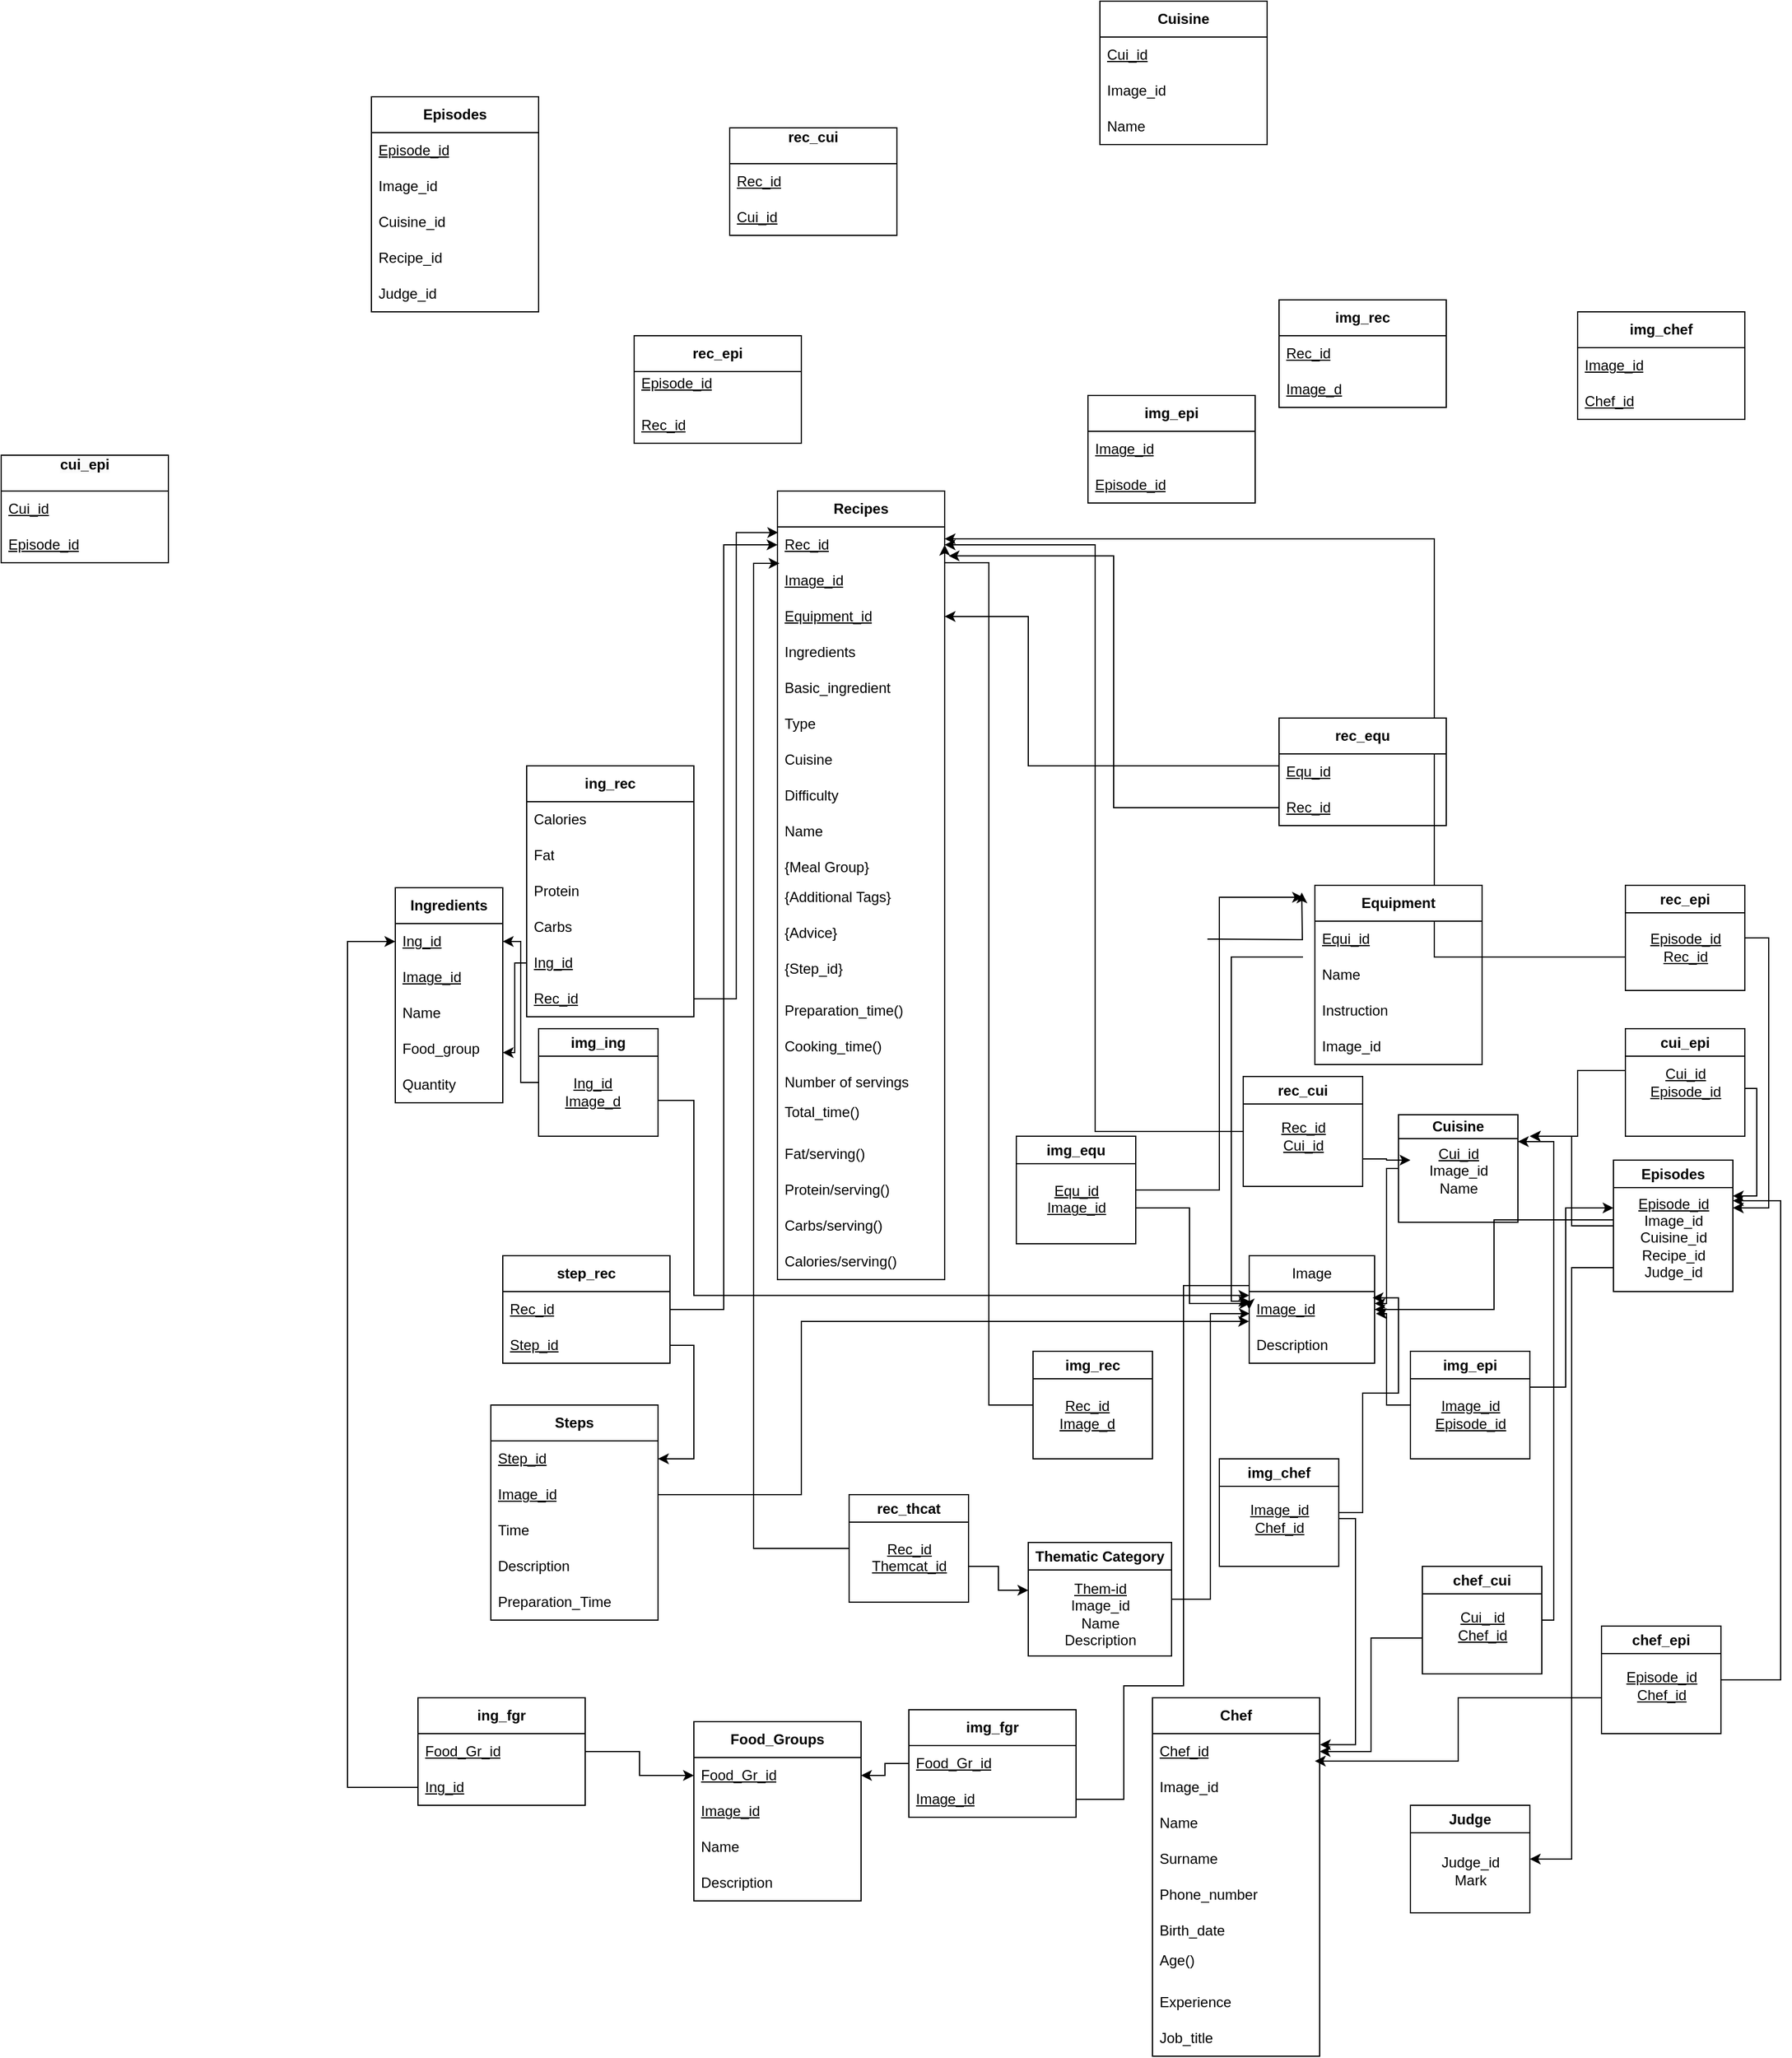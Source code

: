 <mxfile version="24.4.8" type="github">
  <diagram id="C5RBs43oDa-KdzZeNtuy" name="Page-1">
    <mxGraphModel dx="2185" dy="1820" grid="1" gridSize="10" guides="1" tooltips="1" connect="1" arrows="1" fold="1" page="1" pageScale="1" pageWidth="827" pageHeight="1169" math="0" shadow="0">
      <root>
        <mxCell id="WIyWlLk6GJQsqaUBKTNV-0" />
        <mxCell id="WIyWlLk6GJQsqaUBKTNV-1" parent="WIyWlLk6GJQsqaUBKTNV-0" />
        <mxCell id="nw-LskAQN57HLbFkefRe-48" style="edgeStyle=orthogonalEdgeStyle;rounded=0;orthogonalLoop=1;jettySize=auto;html=1;exitX=1;exitY=0.5;exitDx=0;exitDy=0;" parent="WIyWlLk6GJQsqaUBKTNV-1" edge="1">
          <mxGeometry relative="1" as="geometry">
            <mxPoint x="389" y="56" as="targetPoint" />
            <mxPoint x="310" y="95" as="sourcePoint" />
          </mxGeometry>
        </mxCell>
        <mxCell id="nw-LskAQN57HLbFkefRe-54" style="edgeStyle=elbowEdgeStyle;rounded=0;orthogonalLoop=1;jettySize=auto;html=1;exitX=0;exitY=0.5;exitDx=0;exitDy=0;entryX=1.024;entryY=-0.191;entryDx=0;entryDy=0;entryPerimeter=0;" parent="WIyWlLk6GJQsqaUBKTNV-1" target="GgVH_stJGBZSjANrIJAW-163" edge="1" source="GgVH_stJGBZSjANrIJAW-158">
          <mxGeometry relative="1" as="geometry">
            <mxPoint x="210" y="105.25" as="sourcePoint" />
            <mxPoint x="88.64" y="11.52" as="targetPoint" />
          </mxGeometry>
        </mxCell>
        <mxCell id="mui6yo1SyYNMotn6UMkl-17" value="" style="edgeStyle=elbowEdgeStyle;rounded=0;orthogonalLoop=1;jettySize=auto;html=1;entryX=1;entryY=0.5;entryDx=0;entryDy=0;" parent="WIyWlLk6GJQsqaUBKTNV-1" target="GgVH_stJGBZSjANrIJAW-164" edge="1">
          <mxGeometry relative="1" as="geometry">
            <Array as="points">
              <mxPoint x="160" y="220" />
            </Array>
            <mxPoint x="370" y="-50" as="sourcePoint" />
            <mxPoint x="89.68" y="41.55" as="targetPoint" />
          </mxGeometry>
        </mxCell>
        <mxCell id="nw-LskAQN57HLbFkefRe-59" style="edgeStyle=elbowEdgeStyle;rounded=0;orthogonalLoop=1;jettySize=auto;html=1;entryX=0.008;entryY=0.334;entryDx=0;entryDy=0;entryPerimeter=0;" parent="WIyWlLk6GJQsqaUBKTNV-1" edge="1" target="GgVH_stJGBZSjANrIJAW-192">
          <mxGeometry relative="1" as="geometry">
            <mxPoint x="340" y="380" as="targetPoint" />
            <mxPoint x="250" y="320" as="sourcePoint" />
            <Array as="points">
              <mxPoint x="295" y="328" />
            </Array>
          </mxGeometry>
        </mxCell>
        <mxCell id="nw-LskAQN57HLbFkefRe-1" value="img_equ" style="swimlane;whiteSpace=wrap;html=1;" parent="WIyWlLk6GJQsqaUBKTNV-1" vertex="1">
          <mxGeometry x="150" y="260" width="100" height="90" as="geometry" />
        </mxCell>
        <mxCell id="nw-LskAQN57HLbFkefRe-6" value="&lt;u&gt;Equ_id&lt;/u&gt;&lt;div&gt;&lt;u&gt;Image_id&lt;/u&gt;&lt;div&gt;&lt;br&gt;&lt;/div&gt;&lt;/div&gt;" style="text;html=1;align=center;verticalAlign=middle;resizable=0;points=[];autosize=1;strokeColor=none;fillColor=none;" parent="nw-LskAQN57HLbFkefRe-1" vertex="1">
          <mxGeometry x="15" y="30" width="70" height="60" as="geometry" />
        </mxCell>
        <mxCell id="nw-LskAQN57HLbFkefRe-101" style="edgeStyle=elbowEdgeStyle;rounded=0;orthogonalLoop=1;jettySize=auto;html=1;exitX=0;exitY=0.5;exitDx=0;exitDy=0;entryX=0.012;entryY=1.018;entryDx=0;entryDy=0;entryPerimeter=0;" parent="WIyWlLk6GJQsqaUBKTNV-1" source="nw-LskAQN57HLbFkefRe-2" target="GgVH_stJGBZSjANrIJAW-162" edge="1">
          <mxGeometry relative="1" as="geometry">
            <mxPoint x="-49.55" y="12.18" as="targetPoint" />
            <mxPoint x="-40" y="600" as="sourcePoint" />
            <Array as="points">
              <mxPoint x="-70" y="220" />
              <mxPoint x="-80" y="300" />
              <mxPoint x="-30" y="375" />
            </Array>
          </mxGeometry>
        </mxCell>
        <mxCell id="nw-LskAQN57HLbFkefRe-102" style="edgeStyle=elbowEdgeStyle;rounded=0;orthogonalLoop=1;jettySize=auto;html=1;" parent="WIyWlLk6GJQsqaUBKTNV-1" edge="1">
          <mxGeometry relative="1" as="geometry">
            <mxPoint x="160" y="640" as="targetPoint" />
            <mxPoint x="110" y="620" as="sourcePoint" />
          </mxGeometry>
        </mxCell>
        <mxCell id="nw-LskAQN57HLbFkefRe-2" value="rec_thcat" style="swimlane;whiteSpace=wrap;html=1;" parent="WIyWlLk6GJQsqaUBKTNV-1" vertex="1">
          <mxGeometry x="10" y="560" width="100" height="90" as="geometry" />
        </mxCell>
        <mxCell id="nw-LskAQN57HLbFkefRe-4" value="&lt;u&gt;Rec_id&lt;/u&gt;&lt;div&gt;&lt;u&gt;Themcat_id&lt;/u&gt;&lt;/div&gt;&lt;div&gt;&lt;br&gt;&lt;/div&gt;" style="text;html=1;align=center;verticalAlign=middle;resizable=0;points=[];autosize=1;strokeColor=none;fillColor=none;" parent="nw-LskAQN57HLbFkefRe-2" vertex="1">
          <mxGeometry x="5" y="30" width="90" height="60" as="geometry" />
        </mxCell>
        <mxCell id="nw-LskAQN57HLbFkefRe-112" style="edgeStyle=elbowEdgeStyle;rounded=0;orthogonalLoop=1;jettySize=auto;html=1;entryX=0.001;entryY=0.269;entryDx=0;entryDy=0;entryPerimeter=0;" parent="WIyWlLk6GJQsqaUBKTNV-1" edge="1" target="GgVH_stJGBZSjANrIJAW-192">
          <mxGeometry relative="1" as="geometry">
            <mxPoint x="330" y="280" as="targetPoint" />
            <mxPoint x="390" y="110" as="sourcePoint" />
            <Array as="points">
              <mxPoint x="330" y="110" />
              <mxPoint x="330" y="260" />
            </Array>
          </mxGeometry>
        </mxCell>
        <mxCell id="nw-LskAQN57HLbFkefRe-96" style="edgeStyle=elbowEdgeStyle;rounded=0;orthogonalLoop=1;jettySize=auto;html=1;" parent="WIyWlLk6GJQsqaUBKTNV-1" edge="1">
          <mxGeometry relative="1" as="geometry">
            <mxPoint x="90" y="-240" as="targetPoint" />
            <mxPoint x="660" y="110" as="sourcePoint" />
            <Array as="points">
              <mxPoint x="500" y="167.25" />
            </Array>
          </mxGeometry>
        </mxCell>
        <mxCell id="nw-LskAQN57HLbFkefRe-99" style="edgeStyle=elbowEdgeStyle;rounded=0;orthogonalLoop=1;jettySize=auto;html=1;exitX=1;exitY=0.5;exitDx=0;exitDy=0;" parent="WIyWlLk6GJQsqaUBKTNV-1" source="nw-LskAQN57HLbFkefRe-12" edge="1">
          <mxGeometry relative="1" as="geometry">
            <mxPoint x="750" y="320" as="targetPoint" />
            <Array as="points">
              <mxPoint x="780" y="320" />
              <mxPoint x="780" y="210" />
            </Array>
          </mxGeometry>
        </mxCell>
        <mxCell id="nw-LskAQN57HLbFkefRe-12" value="rec_epi" style="swimlane;whiteSpace=wrap;html=1;" parent="WIyWlLk6GJQsqaUBKTNV-1" vertex="1">
          <mxGeometry x="660" y="50" width="100" height="88" as="geometry" />
        </mxCell>
        <mxCell id="nw-LskAQN57HLbFkefRe-20" value="&lt;u&gt;Episode_id&lt;/u&gt;&lt;div&gt;&lt;u&gt;Rec_id&lt;/u&gt;&lt;/div&gt;" style="text;html=1;align=center;verticalAlign=middle;resizable=0;points=[];autosize=1;strokeColor=none;fillColor=none;" parent="nw-LskAQN57HLbFkefRe-12" vertex="1">
          <mxGeometry x="10" y="32" width="80" height="40" as="geometry" />
        </mxCell>
        <mxCell id="nw-LskAQN57HLbFkefRe-69" style="edgeStyle=elbowEdgeStyle;rounded=0;orthogonalLoop=1;jettySize=auto;html=1;exitX=0;exitY=0.5;exitDx=0;exitDy=0;entryX=1;entryY=0.5;entryDx=0;entryDy=0;" parent="WIyWlLk6GJQsqaUBKTNV-1" source="nw-LskAQN57HLbFkefRe-13" target="GgVH_stJGBZSjANrIJAW-162" edge="1">
          <mxGeometry relative="1" as="geometry">
            <mxPoint x="84.61" y="6.57" as="targetPoint" />
            <Array as="points">
              <mxPoint x="216" y="-250" />
            </Array>
          </mxGeometry>
        </mxCell>
        <mxCell id="nw-LskAQN57HLbFkefRe-70" style="edgeStyle=elbowEdgeStyle;rounded=0;orthogonalLoop=1;jettySize=auto;html=1;exitX=1;exitY=0.75;exitDx=0;exitDy=0;" parent="WIyWlLk6GJQsqaUBKTNV-1" source="nw-LskAQN57HLbFkefRe-13" edge="1">
          <mxGeometry relative="1" as="geometry">
            <mxPoint x="480" y="280" as="targetPoint" />
          </mxGeometry>
        </mxCell>
        <mxCell id="nw-LskAQN57HLbFkefRe-13" value="rec_cui" style="swimlane;whiteSpace=wrap;html=1;" parent="WIyWlLk6GJQsqaUBKTNV-1" vertex="1">
          <mxGeometry x="340" y="210" width="100" height="92" as="geometry" />
        </mxCell>
        <mxCell id="nw-LskAQN57HLbFkefRe-19" value="&lt;div&gt;&lt;u&gt;Rec_id&lt;/u&gt;&lt;/div&gt;&lt;div&gt;&lt;u&gt;Cui_id&lt;/u&gt;&lt;/div&gt;" style="text;html=1;align=center;verticalAlign=middle;resizable=0;points=[];autosize=1;strokeColor=none;fillColor=none;" parent="nw-LskAQN57HLbFkefRe-13" vertex="1">
          <mxGeometry x="20" y="30" width="60" height="40" as="geometry" />
        </mxCell>
        <mxCell id="GgVH_stJGBZSjANrIJAW-184" style="edgeStyle=orthogonalEdgeStyle;rounded=0;orthogonalLoop=1;jettySize=auto;html=1;exitX=0;exitY=0.5;exitDx=0;exitDy=0;entryX=1;entryY=0.5;entryDx=0;entryDy=0;" edge="1" parent="WIyWlLk6GJQsqaUBKTNV-1" source="nw-LskAQN57HLbFkefRe-14" target="GgVH_stJGBZSjANrIJAW-162">
          <mxGeometry relative="1" as="geometry">
            <Array as="points">
              <mxPoint x="127" y="485" />
              <mxPoint x="127" y="-220" />
              <mxPoint x="90" y="-220" />
            </Array>
          </mxGeometry>
        </mxCell>
        <mxCell id="nw-LskAQN57HLbFkefRe-14" value="img_rec" style="swimlane;whiteSpace=wrap;html=1;" parent="WIyWlLk6GJQsqaUBKTNV-1" vertex="1">
          <mxGeometry x="164" y="440" width="100" height="90" as="geometry" />
        </mxCell>
        <mxCell id="nw-LskAQN57HLbFkefRe-18" value="&lt;u&gt;Rec_id&lt;/u&gt;&lt;div&gt;&lt;u&gt;Image_d&lt;/u&gt;&lt;/div&gt;" style="text;html=1;align=center;verticalAlign=middle;resizable=0;points=[];autosize=1;strokeColor=none;fillColor=none;" parent="nw-LskAQN57HLbFkefRe-14" vertex="1">
          <mxGeometry x="10" y="33" width="70" height="40" as="geometry" />
        </mxCell>
        <mxCell id="nw-LskAQN57HLbFkefRe-90" style="edgeStyle=elbowEdgeStyle;rounded=0;orthogonalLoop=1;jettySize=auto;html=1;entryX=1.002;entryY=0.307;entryDx=0;entryDy=0;entryPerimeter=0;" parent="WIyWlLk6GJQsqaUBKTNV-1" edge="1" target="GgVH_stJGBZSjANrIJAW-140">
          <mxGeometry relative="1" as="geometry">
            <mxPoint x="414" y="770" as="targetPoint" />
            <mxPoint x="420" y="580" as="sourcePoint" />
            <Array as="points">
              <mxPoint x="434" y="699" />
            </Array>
          </mxGeometry>
        </mxCell>
        <mxCell id="nw-LskAQN57HLbFkefRe-22" value="Cuisine" style="swimlane;whiteSpace=wrap;html=1;startSize=20;" parent="WIyWlLk6GJQsqaUBKTNV-1" vertex="1">
          <mxGeometry x="470" y="242" width="100" height="90" as="geometry" />
        </mxCell>
        <mxCell id="nw-LskAQN57HLbFkefRe-26" value="&lt;u&gt;Cui_id&lt;/u&gt;&lt;div&gt;Image_id&lt;/div&gt;&lt;div&gt;Name&lt;/div&gt;" style="text;html=1;align=center;verticalAlign=middle;resizable=0;points=[];autosize=1;strokeColor=none;fillColor=none;" parent="nw-LskAQN57HLbFkefRe-22" vertex="1">
          <mxGeometry x="15" y="17" width="70" height="60" as="geometry" />
        </mxCell>
        <mxCell id="nw-LskAQN57HLbFkefRe-63" style="edgeStyle=elbowEdgeStyle;rounded=0;orthogonalLoop=1;jettySize=auto;html=1;exitX=0;exitY=0.5;exitDx=0;exitDy=0;" parent="WIyWlLk6GJQsqaUBKTNV-1" edge="1">
          <mxGeometry relative="1" as="geometry">
            <mxPoint x="580" y="260" as="targetPoint" />
            <mxPoint x="660" y="205" as="sourcePoint" />
            <Array as="points">
              <mxPoint x="620" y="250" />
            </Array>
          </mxGeometry>
        </mxCell>
        <mxCell id="nw-LskAQN57HLbFkefRe-64" style="edgeStyle=elbowEdgeStyle;rounded=0;orthogonalLoop=1;jettySize=auto;html=1;" parent="WIyWlLk6GJQsqaUBKTNV-1" edge="1">
          <mxGeometry relative="1" as="geometry">
            <mxPoint x="760" y="220" as="sourcePoint" />
            <mxPoint x="750" y="310" as="targetPoint" />
            <Array as="points">
              <mxPoint x="770" y="270" />
            </Array>
          </mxGeometry>
        </mxCell>
        <mxCell id="nw-LskAQN57HLbFkefRe-23" value="cui_epi" style="swimlane;whiteSpace=wrap;html=1;" parent="WIyWlLk6GJQsqaUBKTNV-1" vertex="1">
          <mxGeometry x="660" y="170" width="100" height="90" as="geometry" />
        </mxCell>
        <mxCell id="nw-LskAQN57HLbFkefRe-24" value="&lt;u&gt;Cui_id&lt;/u&gt;&lt;div&gt;&lt;u&gt;Episode_id&lt;/u&gt;&lt;/div&gt;" style="text;html=1;align=center;verticalAlign=middle;resizable=0;points=[];autosize=1;strokeColor=none;fillColor=none;" parent="nw-LskAQN57HLbFkefRe-23" vertex="1">
          <mxGeometry x="10" y="25" width="80" height="40" as="geometry" />
        </mxCell>
        <mxCell id="nw-LskAQN57HLbFkefRe-89" style="edgeStyle=elbowEdgeStyle;rounded=0;orthogonalLoop=1;jettySize=auto;html=1;" parent="WIyWlLk6GJQsqaUBKTNV-1" edge="1">
          <mxGeometry relative="1" as="geometry">
            <mxPoint x="400" y="783" as="targetPoint" />
            <mxPoint x="640" y="730" as="sourcePoint" />
          </mxGeometry>
        </mxCell>
        <mxCell id="nw-LskAQN57HLbFkefRe-95" style="edgeStyle=elbowEdgeStyle;rounded=0;orthogonalLoop=1;jettySize=auto;html=1;exitX=1;exitY=0.5;exitDx=0;exitDy=0;" parent="WIyWlLk6GJQsqaUBKTNV-1" source="nw-LskAQN57HLbFkefRe-28" edge="1">
          <mxGeometry relative="1" as="geometry">
            <mxPoint x="750" y="314" as="targetPoint" />
            <Array as="points">
              <mxPoint x="790" y="520" />
            </Array>
          </mxGeometry>
        </mxCell>
        <mxCell id="nw-LskAQN57HLbFkefRe-28" value="chef_epi" style="swimlane;whiteSpace=wrap;html=1;" parent="WIyWlLk6GJQsqaUBKTNV-1" vertex="1">
          <mxGeometry x="640" y="670" width="100" height="90" as="geometry" />
        </mxCell>
        <mxCell id="nw-LskAQN57HLbFkefRe-42" value="&lt;div&gt;&lt;u&gt;Episode_id&lt;/u&gt;&lt;/div&gt;&lt;u&gt;Chef_id&lt;/u&gt;" style="text;html=1;align=center;verticalAlign=middle;resizable=0;points=[];autosize=1;strokeColor=none;fillColor=none;" parent="nw-LskAQN57HLbFkefRe-28" vertex="1">
          <mxGeometry x="10" y="30" width="80" height="40" as="geometry" />
        </mxCell>
        <mxCell id="nw-LskAQN57HLbFkefRe-29" value="Judge" style="swimlane;whiteSpace=wrap;html=1;" parent="WIyWlLk6GJQsqaUBKTNV-1" vertex="1">
          <mxGeometry x="480" y="820" width="100" height="90" as="geometry" />
        </mxCell>
        <mxCell id="nw-LskAQN57HLbFkefRe-44" value="Judge_id&lt;div&gt;Mark&lt;/div&gt;" style="text;html=1;align=center;verticalAlign=middle;resizable=0;points=[];autosize=1;strokeColor=none;fillColor=none;" parent="nw-LskAQN57HLbFkefRe-29" vertex="1">
          <mxGeometry x="15" y="35" width="70" height="40" as="geometry" />
        </mxCell>
        <mxCell id="nw-LskAQN57HLbFkefRe-92" style="edgeStyle=elbowEdgeStyle;rounded=0;orthogonalLoop=1;jettySize=auto;html=1;exitX=1;exitY=0.5;exitDx=0;exitDy=0;entryX=1;entryY=0.25;entryDx=0;entryDy=0;" parent="WIyWlLk6GJQsqaUBKTNV-1" source="nw-LskAQN57HLbFkefRe-30" target="nw-LskAQN57HLbFkefRe-22" edge="1">
          <mxGeometry relative="1" as="geometry">
            <mxPoint x="580" y="280" as="targetPoint" />
            <Array as="points">
              <mxPoint x="600" y="470" />
            </Array>
          </mxGeometry>
        </mxCell>
        <mxCell id="nw-LskAQN57HLbFkefRe-93" style="edgeStyle=elbowEdgeStyle;rounded=0;orthogonalLoop=1;jettySize=auto;html=1;entryX=1;entryY=0.5;entryDx=0;entryDy=0;" parent="WIyWlLk6GJQsqaUBKTNV-1" edge="1" target="GgVH_stJGBZSjANrIJAW-140">
          <mxGeometry relative="1" as="geometry">
            <mxPoint x="410" y="790" as="targetPoint" />
            <mxPoint x="490" y="680" as="sourcePoint" />
          </mxGeometry>
        </mxCell>
        <mxCell id="nw-LskAQN57HLbFkefRe-30" value="chef_cui" style="swimlane;whiteSpace=wrap;html=1;" parent="WIyWlLk6GJQsqaUBKTNV-1" vertex="1">
          <mxGeometry x="490" y="620" width="100" height="90" as="geometry" />
        </mxCell>
        <mxCell id="nw-LskAQN57HLbFkefRe-41" value="&lt;div&gt;&lt;u&gt;Cui_ id&lt;/u&gt;&lt;/div&gt;&lt;div&gt;&lt;u&gt;Chef_id&lt;/u&gt;&lt;u&gt;&lt;br&gt;&lt;/u&gt;&lt;/div&gt;" style="text;html=1;align=center;verticalAlign=middle;resizable=0;points=[];autosize=1;strokeColor=none;fillColor=none;" parent="nw-LskAQN57HLbFkefRe-30" vertex="1">
          <mxGeometry x="20" y="30" width="60" height="40" as="geometry" />
        </mxCell>
        <mxCell id="nw-LskAQN57HLbFkefRe-103" style="edgeStyle=elbowEdgeStyle;rounded=0;orthogonalLoop=1;jettySize=auto;html=1;exitX=1;exitY=0.5;exitDx=0;exitDy=0;entryX=0.004;entryY=0.615;entryDx=0;entryDy=0;entryPerimeter=0;" parent="WIyWlLk6GJQsqaUBKTNV-1" source="nw-LskAQN57HLbFkefRe-33" target="GgVH_stJGBZSjANrIJAW-192" edge="1">
          <mxGeometry relative="1" as="geometry">
            <mxPoint x="340" y="405" as="targetPoint" />
          </mxGeometry>
        </mxCell>
        <mxCell id="nw-LskAQN57HLbFkefRe-33" value="Thematic Category" style="swimlane;whiteSpace=wrap;html=1;" parent="WIyWlLk6GJQsqaUBKTNV-1" vertex="1">
          <mxGeometry x="160" y="600" width="120" height="95" as="geometry" />
        </mxCell>
        <mxCell id="nw-LskAQN57HLbFkefRe-38" value="&lt;u&gt;Them-id&lt;/u&gt;&lt;div&gt;Image_id&lt;/div&gt;&lt;div&gt;Name&lt;/div&gt;&lt;div&gt;Description&lt;/div&gt;" style="text;html=1;align=center;verticalAlign=middle;resizable=0;points=[];autosize=1;strokeColor=none;fillColor=none;" parent="nw-LskAQN57HLbFkefRe-33" vertex="1">
          <mxGeometry x="20" y="25" width="80" height="70" as="geometry" />
        </mxCell>
        <mxCell id="nw-LskAQN57HLbFkefRe-71" style="edgeStyle=elbowEdgeStyle;rounded=0;orthogonalLoop=1;jettySize=auto;html=1;exitX=0;exitY=0.5;exitDx=0;exitDy=0;entryX=1.01;entryY=0.615;entryDx=0;entryDy=0;entryPerimeter=0;" parent="WIyWlLk6GJQsqaUBKTNV-1" source="nw-LskAQN57HLbFkefRe-34" edge="1" target="GgVH_stJGBZSjANrIJAW-192">
          <mxGeometry relative="1" as="geometry">
            <mxPoint x="440" y="400" as="targetPoint" />
            <Array as="points">
              <mxPoint x="460" y="400" />
            </Array>
          </mxGeometry>
        </mxCell>
        <mxCell id="nw-LskAQN57HLbFkefRe-72" style="edgeStyle=elbowEdgeStyle;rounded=0;orthogonalLoop=1;jettySize=auto;html=1;" parent="WIyWlLk6GJQsqaUBKTNV-1" edge="1">
          <mxGeometry relative="1" as="geometry">
            <mxPoint x="650" y="320" as="targetPoint" />
            <mxPoint x="580" y="470" as="sourcePoint" />
            <Array as="points">
              <mxPoint x="610" y="400" />
            </Array>
          </mxGeometry>
        </mxCell>
        <mxCell id="nw-LskAQN57HLbFkefRe-34" value="img_epi" style="swimlane;whiteSpace=wrap;html=1;" parent="WIyWlLk6GJQsqaUBKTNV-1" vertex="1">
          <mxGeometry x="480" y="440" width="100" height="90" as="geometry" />
        </mxCell>
        <mxCell id="nw-LskAQN57HLbFkefRe-37" value="&lt;u&gt;Image_id&lt;/u&gt;&lt;div&gt;&lt;u&gt;Episode_id&lt;/u&gt;&lt;/div&gt;" style="text;html=1;align=center;verticalAlign=middle;resizable=0;points=[];autosize=1;strokeColor=none;fillColor=none;" parent="nw-LskAQN57HLbFkefRe-34" vertex="1">
          <mxGeometry x="10" y="33" width="80" height="40" as="geometry" />
        </mxCell>
        <mxCell id="nw-LskAQN57HLbFkefRe-106" style="edgeStyle=elbowEdgeStyle;rounded=0;orthogonalLoop=1;jettySize=auto;html=1;entryX=1;entryY=0.5;entryDx=0;entryDy=0;" parent="WIyWlLk6GJQsqaUBKTNV-1" edge="1" target="GgVH_stJGBZSjANrIJAW-192">
          <mxGeometry relative="1" as="geometry">
            <mxPoint x="450" y="385" as="targetPoint" />
            <mxPoint x="650" y="330" as="sourcePoint" />
          </mxGeometry>
        </mxCell>
        <mxCell id="nw-LskAQN57HLbFkefRe-107" style="edgeStyle=elbowEdgeStyle;rounded=0;orthogonalLoop=1;jettySize=auto;html=1;exitX=0;exitY=0.5;exitDx=0;exitDy=0;" parent="WIyWlLk6GJQsqaUBKTNV-1" source="nw-LskAQN57HLbFkefRe-35" edge="1">
          <mxGeometry relative="1" as="geometry">
            <mxPoint x="580" y="260" as="targetPoint" />
          </mxGeometry>
        </mxCell>
        <mxCell id="nw-LskAQN57HLbFkefRe-113" style="edgeStyle=elbowEdgeStyle;rounded=0;orthogonalLoop=1;jettySize=auto;html=1;entryX=1;entryY=0.5;entryDx=0;entryDy=0;" parent="WIyWlLk6GJQsqaUBKTNV-1" target="nw-LskAQN57HLbFkefRe-29" edge="1">
          <mxGeometry relative="1" as="geometry">
            <mxPoint x="650" y="370" as="sourcePoint" />
          </mxGeometry>
        </mxCell>
        <mxCell id="nw-LskAQN57HLbFkefRe-35" value="Episodes" style="swimlane;whiteSpace=wrap;html=1;startSize=23;" parent="WIyWlLk6GJQsqaUBKTNV-1" vertex="1">
          <mxGeometry x="650" y="280" width="100" height="110" as="geometry" />
        </mxCell>
        <mxCell id="nw-LskAQN57HLbFkefRe-36" value="&lt;u&gt;Episode_id&lt;/u&gt;&lt;div&gt;Image_id&lt;/div&gt;&lt;div&gt;Cuisine_id&lt;/div&gt;&lt;div&gt;Recipe_id&lt;/div&gt;&lt;div&gt;Judge_id&lt;/div&gt;" style="text;html=1;align=center;verticalAlign=middle;resizable=0;points=[];autosize=1;strokeColor=none;fillColor=none;" parent="nw-LskAQN57HLbFkefRe-35" vertex="1">
          <mxGeometry x="10" y="20" width="80" height="90" as="geometry" />
        </mxCell>
        <mxCell id="nw-LskAQN57HLbFkefRe-57" style="edgeStyle=elbowEdgeStyle;rounded=0;orthogonalLoop=1;jettySize=auto;html=1;exitX=1;exitY=0.5;exitDx=0;exitDy=0;" parent="WIyWlLk6GJQsqaUBKTNV-1" source="nw-LskAQN57HLbFkefRe-1" edge="1">
          <mxGeometry relative="1" as="geometry">
            <mxPoint x="390" y="60" as="targetPoint" />
            <Array as="points">
              <mxPoint x="320" y="300" />
            </Array>
          </mxGeometry>
        </mxCell>
        <mxCell id="nw-LskAQN57HLbFkefRe-58" style="edgeStyle=elbowEdgeStyle;rounded=0;orthogonalLoop=1;jettySize=auto;html=1;exitX=0.5;exitY=0;exitDx=0;exitDy=0;" parent="WIyWlLk6GJQsqaUBKTNV-1" edge="1">
          <mxGeometry relative="1" as="geometry">
            <mxPoint x="440" y="20" as="sourcePoint" />
            <mxPoint x="440.263" y="20" as="targetPoint" />
          </mxGeometry>
        </mxCell>
        <mxCell id="nw-LskAQN57HLbFkefRe-15" value="img_chef" style="swimlane;whiteSpace=wrap;html=1;" parent="WIyWlLk6GJQsqaUBKTNV-1" vertex="1">
          <mxGeometry x="320" y="530" width="100" height="90" as="geometry" />
        </mxCell>
        <mxCell id="nw-LskAQN57HLbFkefRe-17" value="&lt;u&gt;Image_id&lt;/u&gt;&lt;div&gt;&lt;u&gt;Chef_id&lt;/u&gt;&lt;/div&gt;" style="text;html=1;align=center;verticalAlign=middle;resizable=0;points=[];autosize=1;strokeColor=none;fillColor=none;" parent="nw-LskAQN57HLbFkefRe-15" vertex="1">
          <mxGeometry x="15" y="30" width="70" height="40" as="geometry" />
        </mxCell>
        <mxCell id="mui6yo1SyYNMotn6UMkl-0" value="&lt;b&gt;Ingredients&lt;/b&gt;" style="swimlane;fontStyle=0;childLayout=stackLayout;horizontal=1;startSize=30;horizontalStack=0;resizeParent=1;resizeParentMax=0;resizeLast=0;collapsible=1;marginBottom=0;whiteSpace=wrap;html=1;" parent="WIyWlLk6GJQsqaUBKTNV-1" vertex="1">
          <mxGeometry x="-370" y="52" width="90" height="180" as="geometry" />
        </mxCell>
        <mxCell id="mui6yo1SyYNMotn6UMkl-1" value="&lt;u&gt;Ing_id&lt;/u&gt;" style="text;strokeColor=none;fillColor=none;align=left;verticalAlign=middle;spacingLeft=4;spacingRight=4;overflow=hidden;points=[[0,0.5],[1,0.5]];portConstraint=eastwest;rotatable=0;whiteSpace=wrap;html=1;" parent="mui6yo1SyYNMotn6UMkl-0" vertex="1">
          <mxGeometry y="30" width="90" height="30" as="geometry" />
        </mxCell>
        <mxCell id="mui6yo1SyYNMotn6UMkl-2" value="&lt;u&gt;Image_id&lt;/u&gt;" style="text;strokeColor=none;fillColor=none;align=left;verticalAlign=middle;spacingLeft=4;spacingRight=4;overflow=hidden;points=[[0,0.5],[1,0.5]];portConstraint=eastwest;rotatable=0;whiteSpace=wrap;html=1;" parent="mui6yo1SyYNMotn6UMkl-0" vertex="1">
          <mxGeometry y="60" width="90" height="30" as="geometry" />
        </mxCell>
        <mxCell id="mui6yo1SyYNMotn6UMkl-5" value="Name" style="text;strokeColor=none;fillColor=none;align=left;verticalAlign=middle;spacingLeft=4;spacingRight=4;overflow=hidden;points=[[0,0.5],[1,0.5]];portConstraint=eastwest;rotatable=0;whiteSpace=wrap;html=1;" parent="mui6yo1SyYNMotn6UMkl-0" vertex="1">
          <mxGeometry y="90" width="90" height="30" as="geometry" />
        </mxCell>
        <mxCell id="mui6yo1SyYNMotn6UMkl-3" value="Food_group" style="text;strokeColor=none;fillColor=none;align=left;verticalAlign=middle;spacingLeft=4;spacingRight=4;overflow=hidden;points=[[0,0.5],[1,0.5]];portConstraint=eastwest;rotatable=0;whiteSpace=wrap;html=1;" parent="mui6yo1SyYNMotn6UMkl-0" vertex="1">
          <mxGeometry y="120" width="90" height="30" as="geometry" />
        </mxCell>
        <mxCell id="mui6yo1SyYNMotn6UMkl-4" value="Quantity" style="text;strokeColor=none;fillColor=none;align=left;verticalAlign=middle;spacingLeft=4;spacingRight=4;overflow=hidden;points=[[0,0.5],[1,0.5]];portConstraint=eastwest;rotatable=0;whiteSpace=wrap;html=1;" parent="mui6yo1SyYNMotn6UMkl-0" vertex="1">
          <mxGeometry y="150" width="90" height="30" as="geometry" />
        </mxCell>
        <mxCell id="mui6yo1SyYNMotn6UMkl-6" value="&lt;b&gt;ing_rec&lt;/b&gt;" style="swimlane;fontStyle=0;childLayout=stackLayout;horizontal=1;startSize=30;horizontalStack=0;resizeParent=1;resizeParentMax=0;resizeLast=0;collapsible=1;marginBottom=0;whiteSpace=wrap;html=1;" parent="WIyWlLk6GJQsqaUBKTNV-1" vertex="1">
          <mxGeometry x="-260" y="-50" width="140" height="210" as="geometry" />
        </mxCell>
        <mxCell id="mui6yo1SyYNMotn6UMkl-7" value="Calories" style="text;strokeColor=none;fillColor=none;align=left;verticalAlign=middle;spacingLeft=4;spacingRight=4;overflow=hidden;points=[[0,0.5],[1,0.5]];portConstraint=eastwest;rotatable=0;whiteSpace=wrap;html=1;" parent="mui6yo1SyYNMotn6UMkl-6" vertex="1">
          <mxGeometry y="30" width="140" height="30" as="geometry" />
        </mxCell>
        <mxCell id="mui6yo1SyYNMotn6UMkl-8" value="Fat" style="text;strokeColor=none;fillColor=none;align=left;verticalAlign=middle;spacingLeft=4;spacingRight=4;overflow=hidden;points=[[0,0.5],[1,0.5]];portConstraint=eastwest;rotatable=0;whiteSpace=wrap;html=1;" parent="mui6yo1SyYNMotn6UMkl-6" vertex="1">
          <mxGeometry y="60" width="140" height="30" as="geometry" />
        </mxCell>
        <mxCell id="mui6yo1SyYNMotn6UMkl-9" value="Protein" style="text;strokeColor=none;fillColor=none;align=left;verticalAlign=middle;spacingLeft=4;spacingRight=4;overflow=hidden;points=[[0,0.5],[1,0.5]];portConstraint=eastwest;rotatable=0;whiteSpace=wrap;html=1;" parent="mui6yo1SyYNMotn6UMkl-6" vertex="1">
          <mxGeometry y="90" width="140" height="30" as="geometry" />
        </mxCell>
        <mxCell id="mui6yo1SyYNMotn6UMkl-11" value="Carbs" style="text;strokeColor=none;fillColor=none;align=left;verticalAlign=middle;spacingLeft=4;spacingRight=4;overflow=hidden;points=[[0,0.5],[1,0.5]];portConstraint=eastwest;rotatable=0;whiteSpace=wrap;html=1;" parent="mui6yo1SyYNMotn6UMkl-6" vertex="1">
          <mxGeometry y="120" width="140" height="30" as="geometry" />
        </mxCell>
        <mxCell id="mui6yo1SyYNMotn6UMkl-12" value="&lt;u&gt;Ing_id&lt;/u&gt;" style="text;strokeColor=none;fillColor=none;align=left;verticalAlign=middle;spacingLeft=4;spacingRight=4;overflow=hidden;points=[[0,0.5],[1,0.5]];portConstraint=eastwest;rotatable=0;whiteSpace=wrap;html=1;" parent="mui6yo1SyYNMotn6UMkl-6" vertex="1">
          <mxGeometry y="150" width="140" height="30" as="geometry" />
        </mxCell>
        <mxCell id="mui6yo1SyYNMotn6UMkl-13" value="&lt;u&gt;Rec_id&lt;/u&gt;" style="text;strokeColor=none;fillColor=none;align=left;verticalAlign=middle;spacingLeft=4;spacingRight=4;overflow=hidden;points=[[0,0.5],[1,0.5]];portConstraint=eastwest;rotatable=0;whiteSpace=wrap;html=1;" parent="mui6yo1SyYNMotn6UMkl-6" vertex="1">
          <mxGeometry y="180" width="140" height="30" as="geometry" />
        </mxCell>
        <mxCell id="mui6yo1SyYNMotn6UMkl-15" style="edgeStyle=elbowEdgeStyle;rounded=0;orthogonalLoop=1;jettySize=auto;html=1;exitX=1;exitY=0.5;exitDx=0;exitDy=0;entryX=0.004;entryY=0.157;entryDx=0;entryDy=0;entryPerimeter=0;" parent="WIyWlLk6GJQsqaUBKTNV-1" source="mui6yo1SyYNMotn6UMkl-13" target="GgVH_stJGBZSjANrIJAW-162" edge="1">
          <mxGeometry relative="1" as="geometry">
            <mxPoint x="-51.24" y="9.54" as="targetPoint" />
          </mxGeometry>
        </mxCell>
        <mxCell id="mui6yo1SyYNMotn6UMkl-16" style="edgeStyle=elbowEdgeStyle;rounded=0;orthogonalLoop=1;jettySize=auto;html=1;exitX=0;exitY=0.5;exitDx=0;exitDy=0;" parent="WIyWlLk6GJQsqaUBKTNV-1" source="mui6yo1SyYNMotn6UMkl-12" edge="1">
          <mxGeometry relative="1" as="geometry">
            <mxPoint x="-280" y="190" as="targetPoint" />
          </mxGeometry>
        </mxCell>
        <mxCell id="mui6yo1SyYNMotn6UMkl-40" style="edgeStyle=elbowEdgeStyle;rounded=0;orthogonalLoop=1;jettySize=auto;html=1;entryX=0.001;entryY=0.107;entryDx=0;entryDy=0;entryPerimeter=0;" parent="WIyWlLk6GJQsqaUBKTNV-1" edge="1" target="GgVH_stJGBZSjANrIJAW-192">
          <mxGeometry relative="1" as="geometry">
            <mxPoint x="-150" y="230" as="sourcePoint" />
            <mxPoint x="340" y="388.75" as="targetPoint" />
            <Array as="points">
              <mxPoint x="-120" y="373.75" />
            </Array>
          </mxGeometry>
        </mxCell>
        <mxCell id="mui6yo1SyYNMotn6UMkl-20" value="img_ing" style="swimlane;whiteSpace=wrap;html=1;startSize=23;" parent="WIyWlLk6GJQsqaUBKTNV-1" vertex="1">
          <mxGeometry x="-250" y="170" width="100" height="90" as="geometry" />
        </mxCell>
        <mxCell id="mui6yo1SyYNMotn6UMkl-21" value="&lt;u&gt;Ing_id&lt;/u&gt;&lt;div&gt;&lt;u&gt;Image_d&lt;/u&gt;&lt;/div&gt;" style="text;html=1;align=center;verticalAlign=middle;resizable=0;points=[];autosize=1;strokeColor=none;fillColor=none;" parent="mui6yo1SyYNMotn6UMkl-20" vertex="1">
          <mxGeometry x="10" y="33" width="70" height="40" as="geometry" />
        </mxCell>
        <mxCell id="mui6yo1SyYNMotn6UMkl-22" style="edgeStyle=elbowEdgeStyle;rounded=0;orthogonalLoop=1;jettySize=auto;html=1;exitX=0;exitY=0.5;exitDx=0;exitDy=0;entryX=1;entryY=0.5;entryDx=0;entryDy=0;" parent="WIyWlLk6GJQsqaUBKTNV-1" source="mui6yo1SyYNMotn6UMkl-20" target="mui6yo1SyYNMotn6UMkl-1" edge="1">
          <mxGeometry relative="1" as="geometry">
            <mxPoint x="-260" y="230" as="targetPoint" />
          </mxGeometry>
        </mxCell>
        <mxCell id="mui6yo1SyYNMotn6UMkl-24" value="&lt;b&gt;Steps&lt;/b&gt;" style="swimlane;fontStyle=0;childLayout=stackLayout;horizontal=1;startSize=30;horizontalStack=0;resizeParent=1;resizeParentMax=0;resizeLast=0;collapsible=1;marginBottom=0;whiteSpace=wrap;html=1;" parent="WIyWlLk6GJQsqaUBKTNV-1" vertex="1">
          <mxGeometry x="-290" y="485" width="140" height="180" as="geometry" />
        </mxCell>
        <mxCell id="mui6yo1SyYNMotn6UMkl-25" value="&lt;u&gt;Step_id&lt;/u&gt;" style="text;strokeColor=none;fillColor=none;align=left;verticalAlign=middle;spacingLeft=4;spacingRight=4;overflow=hidden;points=[[0,0.5],[1,0.5]];portConstraint=eastwest;rotatable=0;whiteSpace=wrap;html=1;" parent="mui6yo1SyYNMotn6UMkl-24" vertex="1">
          <mxGeometry y="30" width="140" height="30" as="geometry" />
        </mxCell>
        <mxCell id="mui6yo1SyYNMotn6UMkl-26" value="&lt;u&gt;Image_id&lt;/u&gt;" style="text;strokeColor=none;fillColor=none;align=left;verticalAlign=middle;spacingLeft=4;spacingRight=4;overflow=hidden;points=[[0,0.5],[1,0.5]];portConstraint=eastwest;rotatable=0;whiteSpace=wrap;html=1;" parent="mui6yo1SyYNMotn6UMkl-24" vertex="1">
          <mxGeometry y="60" width="140" height="30" as="geometry" />
        </mxCell>
        <mxCell id="mui6yo1SyYNMotn6UMkl-28" value="Time" style="text;strokeColor=none;fillColor=none;align=left;verticalAlign=middle;spacingLeft=4;spacingRight=4;overflow=hidden;points=[[0,0.5],[1,0.5]];portConstraint=eastwest;rotatable=0;whiteSpace=wrap;html=1;" parent="mui6yo1SyYNMotn6UMkl-24" vertex="1">
          <mxGeometry y="90" width="140" height="30" as="geometry" />
        </mxCell>
        <mxCell id="mui6yo1SyYNMotn6UMkl-27" value="Description" style="text;strokeColor=none;fillColor=none;align=left;verticalAlign=middle;spacingLeft=4;spacingRight=4;overflow=hidden;points=[[0,0.5],[1,0.5]];portConstraint=eastwest;rotatable=0;whiteSpace=wrap;html=1;" parent="mui6yo1SyYNMotn6UMkl-24" vertex="1">
          <mxGeometry y="120" width="140" height="30" as="geometry" />
        </mxCell>
        <mxCell id="mui6yo1SyYNMotn6UMkl-29" value="Preparation_Time" style="text;strokeColor=none;fillColor=none;align=left;verticalAlign=middle;spacingLeft=4;spacingRight=4;overflow=hidden;points=[[0,0.5],[1,0.5]];portConstraint=eastwest;rotatable=0;whiteSpace=wrap;html=1;" parent="mui6yo1SyYNMotn6UMkl-24" vertex="1">
          <mxGeometry y="150" width="140" height="30" as="geometry" />
        </mxCell>
        <mxCell id="mui6yo1SyYNMotn6UMkl-31" style="edgeStyle=elbowEdgeStyle;rounded=0;orthogonalLoop=1;jettySize=auto;html=1;exitX=1;exitY=0.5;exitDx=0;exitDy=0;entryX=-0.001;entryY=0.833;entryDx=0;entryDy=0;entryPerimeter=0;" parent="WIyWlLk6GJQsqaUBKTNV-1" source="mui6yo1SyYNMotn6UMkl-26" target="GgVH_stJGBZSjANrIJAW-192" edge="1">
          <mxGeometry relative="1" as="geometry">
            <mxPoint x="340" y="400" as="targetPoint" />
            <Array as="points">
              <mxPoint x="-30" y="480" />
            </Array>
          </mxGeometry>
        </mxCell>
        <mxCell id="mui6yo1SyYNMotn6UMkl-32" value="&lt;b&gt;step_rec&lt;/b&gt;" style="swimlane;fontStyle=0;childLayout=stackLayout;horizontal=1;startSize=30;horizontalStack=0;resizeParent=1;resizeParentMax=0;resizeLast=0;collapsible=1;marginBottom=0;whiteSpace=wrap;html=1;" parent="WIyWlLk6GJQsqaUBKTNV-1" vertex="1">
          <mxGeometry x="-280" y="360" width="140" height="90" as="geometry" />
        </mxCell>
        <mxCell id="mui6yo1SyYNMotn6UMkl-33" value="&lt;u&gt;Rec_id&lt;/u&gt;" style="text;strokeColor=none;fillColor=none;align=left;verticalAlign=middle;spacingLeft=4;spacingRight=4;overflow=hidden;points=[[0,0.5],[1,0.5]];portConstraint=eastwest;rotatable=0;whiteSpace=wrap;html=1;" parent="mui6yo1SyYNMotn6UMkl-32" vertex="1">
          <mxGeometry y="30" width="140" height="30" as="geometry" />
        </mxCell>
        <mxCell id="mui6yo1SyYNMotn6UMkl-34" value="&lt;u&gt;Step_id&lt;/u&gt;" style="text;strokeColor=none;fillColor=none;align=left;verticalAlign=middle;spacingLeft=4;spacingRight=4;overflow=hidden;points=[[0,0.5],[1,0.5]];portConstraint=eastwest;rotatable=0;whiteSpace=wrap;html=1;" parent="mui6yo1SyYNMotn6UMkl-32" vertex="1">
          <mxGeometry y="60" width="140" height="30" as="geometry" />
        </mxCell>
        <mxCell id="mui6yo1SyYNMotn6UMkl-42" style="edgeStyle=elbowEdgeStyle;rounded=0;orthogonalLoop=1;jettySize=auto;html=1;exitX=1;exitY=0.5;exitDx=0;exitDy=0;entryX=0;entryY=0.5;entryDx=0;entryDy=0;" parent="WIyWlLk6GJQsqaUBKTNV-1" source="mui6yo1SyYNMotn6UMkl-33" target="GgVH_stJGBZSjANrIJAW-162" edge="1">
          <mxGeometry relative="1" as="geometry">
            <mxPoint x="-54.62" y="8.22" as="targetPoint" />
          </mxGeometry>
        </mxCell>
        <mxCell id="mui6yo1SyYNMotn6UMkl-43" style="edgeStyle=elbowEdgeStyle;rounded=0;orthogonalLoop=1;jettySize=auto;html=1;exitX=1;exitY=0.5;exitDx=0;exitDy=0;entryX=1;entryY=0.5;entryDx=0;entryDy=0;" parent="WIyWlLk6GJQsqaUBKTNV-1" source="mui6yo1SyYNMotn6UMkl-34" target="mui6yo1SyYNMotn6UMkl-25" edge="1">
          <mxGeometry relative="1" as="geometry">
            <Array as="points">
              <mxPoint x="-120" y="490" />
            </Array>
          </mxGeometry>
        </mxCell>
        <mxCell id="mui6yo1SyYNMotn6UMkl-44" value="&lt;b&gt;Food_Groups&lt;/b&gt;" style="swimlane;fontStyle=0;childLayout=stackLayout;horizontal=1;startSize=30;horizontalStack=0;resizeParent=1;resizeParentMax=0;resizeLast=0;collapsible=1;marginBottom=0;whiteSpace=wrap;html=1;" parent="WIyWlLk6GJQsqaUBKTNV-1" vertex="1">
          <mxGeometry x="-120" y="750" width="140" height="150" as="geometry" />
        </mxCell>
        <mxCell id="mui6yo1SyYNMotn6UMkl-45" value="&lt;u&gt;Food_Gr_id&lt;/u&gt;" style="text;strokeColor=none;fillColor=none;align=left;verticalAlign=middle;spacingLeft=4;spacingRight=4;overflow=hidden;points=[[0,0.5],[1,0.5]];portConstraint=eastwest;rotatable=0;whiteSpace=wrap;html=1;" parent="mui6yo1SyYNMotn6UMkl-44" vertex="1">
          <mxGeometry y="30" width="140" height="30" as="geometry" />
        </mxCell>
        <mxCell id="mui6yo1SyYNMotn6UMkl-46" value="&lt;u&gt;Image_id&lt;/u&gt;" style="text;strokeColor=none;fillColor=none;align=left;verticalAlign=middle;spacingLeft=4;spacingRight=4;overflow=hidden;points=[[0,0.5],[1,0.5]];portConstraint=eastwest;rotatable=0;whiteSpace=wrap;html=1;" parent="mui6yo1SyYNMotn6UMkl-44" vertex="1">
          <mxGeometry y="60" width="140" height="30" as="geometry" />
        </mxCell>
        <mxCell id="mui6yo1SyYNMotn6UMkl-47" value="Name" style="text;strokeColor=none;fillColor=none;align=left;verticalAlign=middle;spacingLeft=4;spacingRight=4;overflow=hidden;points=[[0,0.5],[1,0.5]];portConstraint=eastwest;rotatable=0;whiteSpace=wrap;html=1;" parent="mui6yo1SyYNMotn6UMkl-44" vertex="1">
          <mxGeometry y="90" width="140" height="30" as="geometry" />
        </mxCell>
        <mxCell id="mui6yo1SyYNMotn6UMkl-48" value="Description" style="text;strokeColor=none;fillColor=none;align=left;verticalAlign=middle;spacingLeft=4;spacingRight=4;overflow=hidden;points=[[0,0.5],[1,0.5]];portConstraint=eastwest;rotatable=0;whiteSpace=wrap;html=1;" parent="mui6yo1SyYNMotn6UMkl-44" vertex="1">
          <mxGeometry y="120" width="140" height="30" as="geometry" />
        </mxCell>
        <mxCell id="mui6yo1SyYNMotn6UMkl-52" value="&lt;b&gt;img_fgr&lt;/b&gt;" style="swimlane;fontStyle=0;childLayout=stackLayout;horizontal=1;startSize=30;horizontalStack=0;resizeParent=1;resizeParentMax=0;resizeLast=0;collapsible=1;marginBottom=0;whiteSpace=wrap;html=1;" parent="WIyWlLk6GJQsqaUBKTNV-1" vertex="1">
          <mxGeometry x="60" y="740" width="140" height="90" as="geometry" />
        </mxCell>
        <mxCell id="mui6yo1SyYNMotn6UMkl-53" value="&lt;u&gt;Food_Gr_id&lt;/u&gt;" style="text;strokeColor=none;fillColor=none;align=left;verticalAlign=middle;spacingLeft=4;spacingRight=4;overflow=hidden;points=[[0,0.5],[1,0.5]];portConstraint=eastwest;rotatable=0;whiteSpace=wrap;html=1;" parent="mui6yo1SyYNMotn6UMkl-52" vertex="1">
          <mxGeometry y="30" width="140" height="30" as="geometry" />
        </mxCell>
        <mxCell id="mui6yo1SyYNMotn6UMkl-54" value="&lt;u&gt;Image_id&lt;/u&gt;" style="text;strokeColor=none;fillColor=none;align=left;verticalAlign=middle;spacingLeft=4;spacingRight=4;overflow=hidden;points=[[0,0.5],[1,0.5]];portConstraint=eastwest;rotatable=0;whiteSpace=wrap;html=1;" parent="mui6yo1SyYNMotn6UMkl-52" vertex="1">
          <mxGeometry y="60" width="140" height="30" as="geometry" />
        </mxCell>
        <mxCell id="mui6yo1SyYNMotn6UMkl-57" style="edgeStyle=orthogonalEdgeStyle;rounded=0;orthogonalLoop=1;jettySize=auto;html=1;exitX=1;exitY=0.5;exitDx=0;exitDy=0;entryX=0;entryY=0.5;entryDx=0;entryDy=0;" parent="WIyWlLk6GJQsqaUBKTNV-1" source="mui6yo1SyYNMotn6UMkl-54" target="GgVH_stJGBZSjANrIJAW-192" edge="1">
          <mxGeometry relative="1" as="geometry">
            <Array as="points">
              <mxPoint x="240" y="815" />
              <mxPoint x="240" y="720" />
              <mxPoint x="290" y="720" />
              <mxPoint x="290" y="385" />
            </Array>
            <mxPoint x="340" y="405" as="targetPoint" />
          </mxGeometry>
        </mxCell>
        <mxCell id="mui6yo1SyYNMotn6UMkl-58" style="edgeStyle=elbowEdgeStyle;rounded=0;orthogonalLoop=1;jettySize=auto;html=1;exitX=0;exitY=0.5;exitDx=0;exitDy=0;entryX=1;entryY=0.5;entryDx=0;entryDy=0;" parent="WIyWlLk6GJQsqaUBKTNV-1" source="mui6yo1SyYNMotn6UMkl-53" target="mui6yo1SyYNMotn6UMkl-45" edge="1">
          <mxGeometry relative="1" as="geometry" />
        </mxCell>
        <mxCell id="mui6yo1SyYNMotn6UMkl-59" value="&lt;b&gt;ing_fgr&lt;/b&gt;" style="swimlane;fontStyle=0;childLayout=stackLayout;horizontal=1;startSize=30;horizontalStack=0;resizeParent=1;resizeParentMax=0;resizeLast=0;collapsible=1;marginBottom=0;whiteSpace=wrap;html=1;perimeterSpacing=1;" parent="WIyWlLk6GJQsqaUBKTNV-1" vertex="1">
          <mxGeometry x="-351" y="730" width="140" height="90" as="geometry" />
        </mxCell>
        <mxCell id="mui6yo1SyYNMotn6UMkl-60" value="&lt;u&gt;Food_Gr_id&lt;/u&gt;" style="text;strokeColor=none;fillColor=none;align=left;verticalAlign=middle;spacingLeft=4;spacingRight=4;overflow=hidden;points=[[0,0.5],[1,0.5]];portConstraint=eastwest;rotatable=0;whiteSpace=wrap;html=1;" parent="mui6yo1SyYNMotn6UMkl-59" vertex="1">
          <mxGeometry y="30" width="140" height="30" as="geometry" />
        </mxCell>
        <mxCell id="mui6yo1SyYNMotn6UMkl-61" value="&lt;u&gt;Ing_id&lt;/u&gt;" style="text;strokeColor=none;fillColor=none;align=left;verticalAlign=middle;spacingLeft=4;spacingRight=4;overflow=hidden;points=[[0,0.5],[1,0.5]];portConstraint=eastwest;rotatable=0;whiteSpace=wrap;html=1;" parent="mui6yo1SyYNMotn6UMkl-59" vertex="1">
          <mxGeometry y="60" width="140" height="30" as="geometry" />
        </mxCell>
        <mxCell id="mui6yo1SyYNMotn6UMkl-62" style="edgeStyle=elbowEdgeStyle;rounded=0;orthogonalLoop=1;jettySize=auto;html=1;exitX=1;exitY=0.5;exitDx=0;exitDy=0;entryX=0;entryY=0.5;entryDx=0;entryDy=0;" parent="WIyWlLk6GJQsqaUBKTNV-1" source="mui6yo1SyYNMotn6UMkl-60" target="mui6yo1SyYNMotn6UMkl-45" edge="1">
          <mxGeometry relative="1" as="geometry" />
        </mxCell>
        <mxCell id="mui6yo1SyYNMotn6UMkl-63" style="edgeStyle=elbowEdgeStyle;rounded=0;orthogonalLoop=1;jettySize=auto;html=1;exitX=0;exitY=0.5;exitDx=0;exitDy=0;entryX=0;entryY=0.5;entryDx=0;entryDy=0;" parent="WIyWlLk6GJQsqaUBKTNV-1" source="mui6yo1SyYNMotn6UMkl-61" target="mui6yo1SyYNMotn6UMkl-1" edge="1">
          <mxGeometry relative="1" as="geometry">
            <Array as="points">
              <mxPoint x="-410" y="440" />
            </Array>
          </mxGeometry>
        </mxCell>
        <mxCell id="GgVH_stJGBZSjANrIJAW-76" value="&lt;span style=&quot;font-weight: 700;&quot;&gt;img_rec&lt;/span&gt;" style="swimlane;fontStyle=0;childLayout=stackLayout;horizontal=1;startSize=30;horizontalStack=0;resizeParent=1;resizeParentMax=0;resizeLast=0;collapsible=1;marginBottom=0;whiteSpace=wrap;html=1;" vertex="1" parent="WIyWlLk6GJQsqaUBKTNV-1">
          <mxGeometry x="370" y="-440" width="140" height="90" as="geometry" />
        </mxCell>
        <mxCell id="GgVH_stJGBZSjANrIJAW-77" value="&lt;u style=&quot;text-align: center; text-wrap: nowrap;&quot;&gt;Rec_id&lt;/u&gt;" style="text;strokeColor=none;fillColor=none;align=left;verticalAlign=middle;spacingLeft=4;spacingRight=4;overflow=hidden;points=[[0,0.5],[1,0.5]];portConstraint=eastwest;rotatable=0;whiteSpace=wrap;html=1;" vertex="1" parent="GgVH_stJGBZSjANrIJAW-76">
          <mxGeometry y="30" width="140" height="30" as="geometry" />
        </mxCell>
        <mxCell id="GgVH_stJGBZSjANrIJAW-78" value="&lt;u style=&quot;text-align: center; text-wrap: nowrap;&quot;&gt;Image_d&lt;/u&gt;" style="text;strokeColor=none;fillColor=none;align=left;verticalAlign=middle;spacingLeft=4;spacingRight=4;overflow=hidden;points=[[0,0.5],[1,0.5]];portConstraint=eastwest;rotatable=0;whiteSpace=wrap;html=1;" vertex="1" parent="GgVH_stJGBZSjANrIJAW-76">
          <mxGeometry y="60" width="140" height="30" as="geometry" />
        </mxCell>
        <mxCell id="GgVH_stJGBZSjANrIJAW-80" value="&#xa;&lt;span style=&quot;color: rgb(0, 0, 0); font-family: Helvetica; font-size: 12px; font-style: normal; font-variant-ligatures: normal; font-variant-caps: normal; font-weight: 700; letter-spacing: normal; orphans: 2; text-align: center; text-indent: 0px; text-transform: none; widows: 2; word-spacing: 0px; -webkit-text-stroke-width: 0px; white-space: normal; background-color: rgb(251, 251, 251); text-decoration-thickness: initial; text-decoration-style: initial; text-decoration-color: initial; display: inline !important; float: none;&quot;&gt;cui_epi&lt;/span&gt;&#xa;&#xa;" style="swimlane;fontStyle=0;childLayout=stackLayout;horizontal=1;startSize=30;horizontalStack=0;resizeParent=1;resizeParentMax=0;resizeLast=0;collapsible=1;marginBottom=0;whiteSpace=wrap;html=1;" vertex="1" parent="WIyWlLk6GJQsqaUBKTNV-1">
          <mxGeometry x="-700" y="-310" width="140" height="90" as="geometry" />
        </mxCell>
        <mxCell id="GgVH_stJGBZSjANrIJAW-81" value="&lt;u style=&quot;text-align: center; text-wrap: nowrap;&quot;&gt;Cui_id&lt;/u&gt;" style="text;strokeColor=none;fillColor=none;align=left;verticalAlign=middle;spacingLeft=4;spacingRight=4;overflow=hidden;points=[[0,0.5],[1,0.5]];portConstraint=eastwest;rotatable=0;whiteSpace=wrap;html=1;" vertex="1" parent="GgVH_stJGBZSjANrIJAW-80">
          <mxGeometry y="30" width="140" height="30" as="geometry" />
        </mxCell>
        <mxCell id="GgVH_stJGBZSjANrIJAW-82" value="&lt;u style=&quot;text-align: center; text-wrap: nowrap;&quot;&gt;Episode_id&lt;/u&gt;" style="text;strokeColor=none;fillColor=none;align=left;verticalAlign=middle;spacingLeft=4;spacingRight=4;overflow=hidden;points=[[0,0.5],[1,0.5]];portConstraint=eastwest;rotatable=0;whiteSpace=wrap;html=1;" vertex="1" parent="GgVH_stJGBZSjANrIJAW-80">
          <mxGeometry y="60" width="140" height="30" as="geometry" />
        </mxCell>
        <mxCell id="GgVH_stJGBZSjANrIJAW-84" value="&lt;span style=&quot;font-weight: 700;&quot;&gt;Episodes&lt;/span&gt;" style="swimlane;fontStyle=0;childLayout=stackLayout;horizontal=1;startSize=30;horizontalStack=0;resizeParent=1;resizeParentMax=0;resizeLast=0;collapsible=1;marginBottom=0;whiteSpace=wrap;html=1;" vertex="1" parent="WIyWlLk6GJQsqaUBKTNV-1">
          <mxGeometry x="-390" y="-610" width="140" height="180" as="geometry" />
        </mxCell>
        <mxCell id="GgVH_stJGBZSjANrIJAW-85" value="&lt;u style=&quot;text-align: center; text-wrap: nowrap;&quot;&gt;Episode_id&lt;/u&gt;" style="text;strokeColor=none;fillColor=none;align=left;verticalAlign=middle;spacingLeft=4;spacingRight=4;overflow=hidden;points=[[0,0.5],[1,0.5]];portConstraint=eastwest;rotatable=0;whiteSpace=wrap;html=1;" vertex="1" parent="GgVH_stJGBZSjANrIJAW-84">
          <mxGeometry y="30" width="140" height="30" as="geometry" />
        </mxCell>
        <mxCell id="GgVH_stJGBZSjANrIJAW-86" value="&lt;span style=&quot;text-align: center; text-wrap: nowrap;&quot;&gt;Image_id&lt;/span&gt;" style="text;strokeColor=none;fillColor=none;align=left;verticalAlign=middle;spacingLeft=4;spacingRight=4;overflow=hidden;points=[[0,0.5],[1,0.5]];portConstraint=eastwest;rotatable=0;whiteSpace=wrap;html=1;" vertex="1" parent="GgVH_stJGBZSjANrIJAW-84">
          <mxGeometry y="60" width="140" height="30" as="geometry" />
        </mxCell>
        <mxCell id="GgVH_stJGBZSjANrIJAW-87" value="&lt;span style=&quot;text-align: center; text-wrap: nowrap;&quot;&gt;Cuisine_id&lt;/span&gt;" style="text;strokeColor=none;fillColor=none;align=left;verticalAlign=middle;spacingLeft=4;spacingRight=4;overflow=hidden;points=[[0,0.5],[1,0.5]];portConstraint=eastwest;rotatable=0;whiteSpace=wrap;html=1;" vertex="1" parent="GgVH_stJGBZSjANrIJAW-84">
          <mxGeometry y="90" width="140" height="30" as="geometry" />
        </mxCell>
        <mxCell id="GgVH_stJGBZSjANrIJAW-115" value="&lt;span style=&quot;text-align: center; text-wrap: nowrap;&quot;&gt;Recipe_id&lt;/span&gt;" style="text;strokeColor=none;fillColor=none;align=left;verticalAlign=middle;spacingLeft=4;spacingRight=4;overflow=hidden;points=[[0,0.5],[1,0.5]];portConstraint=eastwest;rotatable=0;whiteSpace=wrap;html=1;" vertex="1" parent="GgVH_stJGBZSjANrIJAW-84">
          <mxGeometry y="120" width="140" height="30" as="geometry" />
        </mxCell>
        <mxCell id="GgVH_stJGBZSjANrIJAW-117" value="&lt;span style=&quot;text-align: center; text-wrap: nowrap;&quot;&gt;Judge_id&lt;/span&gt;" style="text;strokeColor=none;fillColor=none;align=left;verticalAlign=middle;spacingLeft=4;spacingRight=4;overflow=hidden;points=[[0,0.5],[1,0.5]];portConstraint=eastwest;rotatable=0;whiteSpace=wrap;html=1;" vertex="1" parent="GgVH_stJGBZSjANrIJAW-84">
          <mxGeometry y="150" width="140" height="30" as="geometry" />
        </mxCell>
        <mxCell id="GgVH_stJGBZSjANrIJAW-88" value="&#xa;&lt;span style=&quot;color: rgb(0, 0, 0); font-family: Helvetica; font-size: 12px; font-style: normal; font-variant-ligatures: normal; font-variant-caps: normal; font-weight: 700; letter-spacing: normal; orphans: 2; text-align: center; text-indent: 0px; text-transform: none; widows: 2; word-spacing: 0px; -webkit-text-stroke-width: 0px; white-space: normal; background-color: rgb(251, 251, 251); text-decoration-thickness: initial; text-decoration-style: initial; text-decoration-color: initial; display: inline !important; float: none;&quot;&gt;rec_cui&lt;/span&gt;&#xa;&#xa;" style="swimlane;fontStyle=0;childLayout=stackLayout;horizontal=1;startSize=30;horizontalStack=0;resizeParent=1;resizeParentMax=0;resizeLast=0;collapsible=1;marginBottom=0;whiteSpace=wrap;html=1;" vertex="1" parent="WIyWlLk6GJQsqaUBKTNV-1">
          <mxGeometry x="-90" y="-584" width="140" height="90" as="geometry" />
        </mxCell>
        <mxCell id="GgVH_stJGBZSjANrIJAW-89" value="&lt;u style=&quot;text-align: center; text-wrap: nowrap;&quot;&gt;Rec_id&lt;/u&gt;" style="text;strokeColor=none;fillColor=none;align=left;verticalAlign=middle;spacingLeft=4;spacingRight=4;overflow=hidden;points=[[0,0.5],[1,0.5]];portConstraint=eastwest;rotatable=0;whiteSpace=wrap;html=1;" vertex="1" parent="GgVH_stJGBZSjANrIJAW-88">
          <mxGeometry y="30" width="140" height="30" as="geometry" />
        </mxCell>
        <mxCell id="GgVH_stJGBZSjANrIJAW-90" value="&lt;u style=&quot;text-align: center; text-wrap: nowrap;&quot;&gt;Cui_id&lt;/u&gt;" style="text;strokeColor=none;fillColor=none;align=left;verticalAlign=middle;spacingLeft=4;spacingRight=4;overflow=hidden;points=[[0,0.5],[1,0.5]];portConstraint=eastwest;rotatable=0;whiteSpace=wrap;html=1;" vertex="1" parent="GgVH_stJGBZSjANrIJAW-88">
          <mxGeometry y="60" width="140" height="30" as="geometry" />
        </mxCell>
        <mxCell id="GgVH_stJGBZSjANrIJAW-92" value="&lt;span style=&quot;font-weight: 700;&quot;&gt;rec_epi&lt;/span&gt;" style="swimlane;fontStyle=0;childLayout=stackLayout;horizontal=1;startSize=30;horizontalStack=0;resizeParent=1;resizeParentMax=0;resizeLast=0;collapsible=1;marginBottom=0;whiteSpace=wrap;html=1;" vertex="1" parent="WIyWlLk6GJQsqaUBKTNV-1">
          <mxGeometry x="-170" y="-410" width="140" height="90" as="geometry" />
        </mxCell>
        <mxCell id="GgVH_stJGBZSjANrIJAW-93" value="&lt;u style=&quot;text-align: center; text-wrap: nowrap;&quot;&gt;Episode_id&lt;/u&gt;&lt;div&gt;&lt;u style=&quot;text-align: center; text-wrap: nowrap;&quot;&gt;&lt;br&gt;&lt;/u&gt;&lt;/div&gt;" style="text;strokeColor=none;fillColor=none;align=left;verticalAlign=middle;spacingLeft=4;spacingRight=4;overflow=hidden;points=[[0,0.5],[1,0.5]];portConstraint=eastwest;rotatable=0;whiteSpace=wrap;html=1;" vertex="1" parent="GgVH_stJGBZSjANrIJAW-92">
          <mxGeometry y="30" width="140" height="30" as="geometry" />
        </mxCell>
        <mxCell id="GgVH_stJGBZSjANrIJAW-94" value="&lt;u style=&quot;text-align: center; text-wrap: nowrap;&quot;&gt;Rec_id&lt;/u&gt;" style="text;strokeColor=none;fillColor=none;align=left;verticalAlign=middle;spacingLeft=4;spacingRight=4;overflow=hidden;points=[[0,0.5],[1,0.5]];portConstraint=eastwest;rotatable=0;whiteSpace=wrap;html=1;" vertex="1" parent="GgVH_stJGBZSjANrIJAW-92">
          <mxGeometry y="60" width="140" height="30" as="geometry" />
        </mxCell>
        <mxCell id="GgVH_stJGBZSjANrIJAW-96" value="&lt;span style=&quot;font-weight: 700;&quot;&gt;Cuisine&lt;/span&gt;" style="swimlane;fontStyle=0;childLayout=stackLayout;horizontal=1;startSize=30;horizontalStack=0;resizeParent=1;resizeParentMax=0;resizeLast=0;collapsible=1;marginBottom=0;whiteSpace=wrap;html=1;" vertex="1" parent="WIyWlLk6GJQsqaUBKTNV-1">
          <mxGeometry x="220" y="-690" width="140" height="120" as="geometry" />
        </mxCell>
        <mxCell id="GgVH_stJGBZSjANrIJAW-97" value="&lt;u style=&quot;text-align: center; text-wrap: nowrap;&quot;&gt;Cui_id&lt;/u&gt;" style="text;strokeColor=none;fillColor=none;align=left;verticalAlign=middle;spacingLeft=4;spacingRight=4;overflow=hidden;points=[[0,0.5],[1,0.5]];portConstraint=eastwest;rotatable=0;whiteSpace=wrap;html=1;" vertex="1" parent="GgVH_stJGBZSjANrIJAW-96">
          <mxGeometry y="30" width="140" height="30" as="geometry" />
        </mxCell>
        <mxCell id="GgVH_stJGBZSjANrIJAW-98" value="&lt;span style=&quot;text-align: center; text-wrap: nowrap;&quot;&gt;Image_id&lt;/span&gt;" style="text;strokeColor=none;fillColor=none;align=left;verticalAlign=middle;spacingLeft=4;spacingRight=4;overflow=hidden;points=[[0,0.5],[1,0.5]];portConstraint=eastwest;rotatable=0;whiteSpace=wrap;html=1;" vertex="1" parent="GgVH_stJGBZSjANrIJAW-96">
          <mxGeometry y="60" width="140" height="30" as="geometry" />
        </mxCell>
        <mxCell id="GgVH_stJGBZSjANrIJAW-99" value="&lt;span style=&quot;text-align: center; text-wrap: nowrap;&quot;&gt;Name&lt;/span&gt;" style="text;strokeColor=none;fillColor=none;align=left;verticalAlign=middle;spacingLeft=4;spacingRight=4;overflow=hidden;points=[[0,0.5],[1,0.5]];portConstraint=eastwest;rotatable=0;whiteSpace=wrap;html=1;" vertex="1" parent="GgVH_stJGBZSjANrIJAW-96">
          <mxGeometry y="90" width="140" height="30" as="geometry" />
        </mxCell>
        <mxCell id="GgVH_stJGBZSjANrIJAW-104" value="&lt;span style=&quot;font-weight: 700;&quot;&gt;img_chef&lt;/span&gt;" style="swimlane;fontStyle=0;childLayout=stackLayout;horizontal=1;startSize=30;horizontalStack=0;resizeParent=1;resizeParentMax=0;resizeLast=0;collapsible=1;marginBottom=0;whiteSpace=wrap;html=1;" vertex="1" parent="WIyWlLk6GJQsqaUBKTNV-1">
          <mxGeometry x="620" y="-430" width="140" height="90" as="geometry" />
        </mxCell>
        <mxCell id="GgVH_stJGBZSjANrIJAW-105" value="&lt;u style=&quot;text-align: center; text-wrap: nowrap;&quot;&gt;Image_id&lt;/u&gt;" style="text;strokeColor=none;fillColor=none;align=left;verticalAlign=middle;spacingLeft=4;spacingRight=4;overflow=hidden;points=[[0,0.5],[1,0.5]];portConstraint=eastwest;rotatable=0;whiteSpace=wrap;html=1;" vertex="1" parent="GgVH_stJGBZSjANrIJAW-104">
          <mxGeometry y="30" width="140" height="30" as="geometry" />
        </mxCell>
        <mxCell id="GgVH_stJGBZSjANrIJAW-106" value="&lt;u style=&quot;text-align: center; text-wrap: nowrap;&quot;&gt;Chef_id&lt;/u&gt;" style="text;strokeColor=none;fillColor=none;align=left;verticalAlign=middle;spacingLeft=4;spacingRight=4;overflow=hidden;points=[[0,0.5],[1,0.5]];portConstraint=eastwest;rotatable=0;whiteSpace=wrap;html=1;" vertex="1" parent="GgVH_stJGBZSjANrIJAW-104">
          <mxGeometry y="60" width="140" height="30" as="geometry" />
        </mxCell>
        <mxCell id="GgVH_stJGBZSjANrIJAW-108" value="&lt;span style=&quot;font-weight: 700;&quot;&gt;img_epi&lt;/span&gt;" style="swimlane;fontStyle=0;childLayout=stackLayout;horizontal=1;startSize=30;horizontalStack=0;resizeParent=1;resizeParentMax=0;resizeLast=0;collapsible=1;marginBottom=0;whiteSpace=wrap;html=1;" vertex="1" parent="WIyWlLk6GJQsqaUBKTNV-1">
          <mxGeometry x="210" y="-360" width="140" height="90" as="geometry" />
        </mxCell>
        <mxCell id="GgVH_stJGBZSjANrIJAW-109" value="&lt;u style=&quot;text-align: center; text-wrap: nowrap;&quot;&gt;Image_id&lt;/u&gt;" style="text;strokeColor=none;fillColor=none;align=left;verticalAlign=middle;spacingLeft=4;spacingRight=4;overflow=hidden;points=[[0,0.5],[1,0.5]];portConstraint=eastwest;rotatable=0;whiteSpace=wrap;html=1;" vertex="1" parent="GgVH_stJGBZSjANrIJAW-108">
          <mxGeometry y="30" width="140" height="30" as="geometry" />
        </mxCell>
        <mxCell id="GgVH_stJGBZSjANrIJAW-110" value="&lt;u style=&quot;text-align: center; text-wrap: nowrap;&quot;&gt;Episode_id&lt;/u&gt;" style="text;strokeColor=none;fillColor=none;align=left;verticalAlign=middle;spacingLeft=4;spacingRight=4;overflow=hidden;points=[[0,0.5],[1,0.5]];portConstraint=eastwest;rotatable=0;whiteSpace=wrap;html=1;" vertex="1" parent="GgVH_stJGBZSjANrIJAW-108">
          <mxGeometry y="60" width="140" height="30" as="geometry" />
        </mxCell>
        <mxCell id="GgVH_stJGBZSjANrIJAW-139" value="&lt;b&gt;Chef&lt;/b&gt;" style="swimlane;fontStyle=0;childLayout=stackLayout;horizontal=1;startSize=30;horizontalStack=0;resizeParent=1;resizeParentMax=0;resizeLast=0;collapsible=1;marginBottom=0;whiteSpace=wrap;html=1;" vertex="1" parent="WIyWlLk6GJQsqaUBKTNV-1">
          <mxGeometry x="264" y="730" width="140" height="300" as="geometry" />
        </mxCell>
        <mxCell id="GgVH_stJGBZSjANrIJAW-140" value="&lt;u style=&quot;text-align: center; text-wrap: nowrap;&quot;&gt;Chef_id&lt;/u&gt;" style="text;strokeColor=none;fillColor=none;align=left;verticalAlign=middle;spacingLeft=4;spacingRight=4;overflow=hidden;points=[[0,0.5],[1,0.5]];portConstraint=eastwest;rotatable=0;whiteSpace=wrap;html=1;" vertex="1" parent="GgVH_stJGBZSjANrIJAW-139">
          <mxGeometry y="30" width="140" height="30" as="geometry" />
        </mxCell>
        <mxCell id="GgVH_stJGBZSjANrIJAW-141" value="&lt;span style=&quot;text-align: center; text-wrap: nowrap;&quot;&gt;Image_id&lt;/span&gt;" style="text;strokeColor=none;fillColor=none;align=left;verticalAlign=middle;spacingLeft=4;spacingRight=4;overflow=hidden;points=[[0,0.5],[1,0.5]];portConstraint=eastwest;rotatable=0;whiteSpace=wrap;html=1;" vertex="1" parent="GgVH_stJGBZSjANrIJAW-139">
          <mxGeometry y="60" width="140" height="30" as="geometry" />
        </mxCell>
        <mxCell id="GgVH_stJGBZSjANrIJAW-142" value="&lt;span style=&quot;text-align: center; text-wrap: nowrap;&quot;&gt;Name&lt;/span&gt;" style="text;strokeColor=none;fillColor=none;align=left;verticalAlign=middle;spacingLeft=4;spacingRight=4;overflow=hidden;points=[[0,0.5],[1,0.5]];portConstraint=eastwest;rotatable=0;whiteSpace=wrap;html=1;" vertex="1" parent="GgVH_stJGBZSjANrIJAW-139">
          <mxGeometry y="90" width="140" height="30" as="geometry" />
        </mxCell>
        <mxCell id="GgVH_stJGBZSjANrIJAW-143" value="&lt;span style=&quot;text-align: center; text-wrap: nowrap;&quot;&gt;Surname&lt;/span&gt;" style="text;strokeColor=none;fillColor=none;align=left;verticalAlign=middle;spacingLeft=4;spacingRight=4;overflow=hidden;points=[[0,0.5],[1,0.5]];portConstraint=eastwest;rotatable=0;whiteSpace=wrap;html=1;" vertex="1" parent="GgVH_stJGBZSjANrIJAW-139">
          <mxGeometry y="120" width="140" height="30" as="geometry" />
        </mxCell>
        <mxCell id="GgVH_stJGBZSjANrIJAW-144" value="&lt;span style=&quot;text-align: center; text-wrap: nowrap;&quot;&gt;Phone_number&lt;/span&gt;" style="text;strokeColor=none;fillColor=none;align=left;verticalAlign=middle;spacingLeft=4;spacingRight=4;overflow=hidden;points=[[0,0.5],[1,0.5]];portConstraint=eastwest;rotatable=0;whiteSpace=wrap;html=1;" vertex="1" parent="GgVH_stJGBZSjANrIJAW-139">
          <mxGeometry y="150" width="140" height="30" as="geometry" />
        </mxCell>
        <mxCell id="GgVH_stJGBZSjANrIJAW-145" value="&lt;span style=&quot;text-align: center; text-wrap: nowrap;&quot;&gt;Birth_date&lt;/span&gt;" style="text;strokeColor=none;fillColor=none;align=left;verticalAlign=middle;spacingLeft=4;spacingRight=4;overflow=hidden;points=[[0,0.5],[1,0.5]];portConstraint=eastwest;rotatable=0;whiteSpace=wrap;html=1;" vertex="1" parent="GgVH_stJGBZSjANrIJAW-139">
          <mxGeometry y="180" width="140" height="30" as="geometry" />
        </mxCell>
        <mxCell id="GgVH_stJGBZSjANrIJAW-146" value="&lt;div style=&quot;text-align: center; text-wrap: nowrap;&quot;&gt;Age()&lt;/div&gt;&lt;div&gt;&lt;br&gt;&lt;/div&gt;" style="text;strokeColor=none;fillColor=none;align=left;verticalAlign=middle;spacingLeft=4;spacingRight=4;overflow=hidden;points=[[0,0.5],[1,0.5]];portConstraint=eastwest;rotatable=0;whiteSpace=wrap;html=1;" vertex="1" parent="GgVH_stJGBZSjANrIJAW-139">
          <mxGeometry y="210" width="140" height="30" as="geometry" />
        </mxCell>
        <mxCell id="GgVH_stJGBZSjANrIJAW-147" value="&lt;span style=&quot;text-align: center; text-wrap: nowrap;&quot;&gt;Experience&lt;/span&gt;" style="text;strokeColor=none;fillColor=none;align=left;verticalAlign=middle;spacingLeft=4;spacingRight=4;overflow=hidden;points=[[0,0.5],[1,0.5]];portConstraint=eastwest;rotatable=0;whiteSpace=wrap;html=1;" vertex="1" parent="GgVH_stJGBZSjANrIJAW-139">
          <mxGeometry y="240" width="140" height="30" as="geometry" />
        </mxCell>
        <mxCell id="GgVH_stJGBZSjANrIJAW-148" value="&lt;span style=&quot;text-align: center; text-wrap: nowrap;&quot;&gt;Job_title&lt;/span&gt;" style="text;strokeColor=none;fillColor=none;align=left;verticalAlign=middle;spacingLeft=4;spacingRight=4;overflow=hidden;points=[[0,0.5],[1,0.5]];portConstraint=eastwest;rotatable=0;whiteSpace=wrap;html=1;" vertex="1" parent="GgVH_stJGBZSjANrIJAW-139">
          <mxGeometry y="270" width="140" height="30" as="geometry" />
        </mxCell>
        <mxCell id="GgVH_stJGBZSjANrIJAW-156" value="&lt;span style=&quot;font-weight: 700;&quot;&gt;rec_equ&lt;/span&gt;" style="swimlane;fontStyle=0;childLayout=stackLayout;horizontal=1;startSize=30;horizontalStack=0;resizeParent=1;resizeParentMax=0;resizeLast=0;collapsible=1;marginBottom=0;whiteSpace=wrap;html=1;" vertex="1" parent="WIyWlLk6GJQsqaUBKTNV-1">
          <mxGeometry x="370" y="-90" width="140" height="90" as="geometry" />
        </mxCell>
        <mxCell id="GgVH_stJGBZSjANrIJAW-157" value="&lt;u style=&quot;text-align: center; text-wrap: nowrap;&quot;&gt;Equ_id&lt;/u&gt;" style="text;strokeColor=none;fillColor=none;align=left;verticalAlign=middle;spacingLeft=4;spacingRight=4;overflow=hidden;points=[[0,0.5],[1,0.5]];portConstraint=eastwest;rotatable=0;whiteSpace=wrap;html=1;" vertex="1" parent="GgVH_stJGBZSjANrIJAW-156">
          <mxGeometry y="30" width="140" height="30" as="geometry" />
        </mxCell>
        <mxCell id="GgVH_stJGBZSjANrIJAW-158" value="&lt;u style=&quot;text-align: center; text-wrap: nowrap;&quot;&gt;Rec_id&lt;/u&gt;" style="text;strokeColor=none;fillColor=none;align=left;verticalAlign=middle;spacingLeft=4;spacingRight=4;overflow=hidden;points=[[0,0.5],[1,0.5]];portConstraint=eastwest;rotatable=0;whiteSpace=wrap;html=1;" vertex="1" parent="GgVH_stJGBZSjANrIJAW-156">
          <mxGeometry y="60" width="140" height="30" as="geometry" />
        </mxCell>
        <mxCell id="GgVH_stJGBZSjANrIJAW-161" value="&lt;b&gt;Recipes&lt;/b&gt;" style="swimlane;fontStyle=0;childLayout=stackLayout;horizontal=1;startSize=30;horizontalStack=0;resizeParent=1;resizeParentMax=0;resizeLast=0;collapsible=1;marginBottom=0;whiteSpace=wrap;html=1;" vertex="1" parent="WIyWlLk6GJQsqaUBKTNV-1">
          <mxGeometry x="-50" y="-280" width="140" height="660" as="geometry" />
        </mxCell>
        <mxCell id="GgVH_stJGBZSjANrIJAW-162" value="&lt;u style=&quot;text-align: center; text-wrap: nowrap;&quot;&gt;Rec_id&lt;/u&gt;" style="text;strokeColor=none;fillColor=none;align=left;verticalAlign=middle;spacingLeft=4;spacingRight=4;overflow=hidden;points=[[0,0.5],[1,0.5]];portConstraint=eastwest;rotatable=0;whiteSpace=wrap;html=1;" vertex="1" parent="GgVH_stJGBZSjANrIJAW-161">
          <mxGeometry y="30" width="140" height="30" as="geometry" />
        </mxCell>
        <mxCell id="GgVH_stJGBZSjANrIJAW-163" value="&lt;u style=&quot;text-align: center; text-wrap: nowrap;&quot;&gt;Image_id&lt;/u&gt;" style="text;strokeColor=none;fillColor=none;align=left;verticalAlign=middle;spacingLeft=4;spacingRight=4;overflow=hidden;points=[[0,0.5],[1,0.5]];portConstraint=eastwest;rotatable=0;whiteSpace=wrap;html=1;" vertex="1" parent="GgVH_stJGBZSjANrIJAW-161">
          <mxGeometry y="60" width="140" height="30" as="geometry" />
        </mxCell>
        <mxCell id="GgVH_stJGBZSjANrIJAW-164" value="&lt;u style=&quot;text-align: center; text-wrap: nowrap;&quot;&gt;Equipment_id&lt;/u&gt;" style="text;strokeColor=none;fillColor=none;align=left;verticalAlign=middle;spacingLeft=4;spacingRight=4;overflow=hidden;points=[[0,0.5],[1,0.5]];portConstraint=eastwest;rotatable=0;whiteSpace=wrap;html=1;" vertex="1" parent="GgVH_stJGBZSjANrIJAW-161">
          <mxGeometry y="90" width="140" height="30" as="geometry" />
        </mxCell>
        <mxCell id="GgVH_stJGBZSjANrIJAW-165" value="&lt;span style=&quot;text-align: center; text-wrap: nowrap;&quot;&gt;Ingredients&lt;/span&gt;" style="text;strokeColor=none;fillColor=none;align=left;verticalAlign=middle;spacingLeft=4;spacingRight=4;overflow=hidden;points=[[0,0.5],[1,0.5]];portConstraint=eastwest;rotatable=0;whiteSpace=wrap;html=1;" vertex="1" parent="GgVH_stJGBZSjANrIJAW-161">
          <mxGeometry y="120" width="140" height="30" as="geometry" />
        </mxCell>
        <mxCell id="GgVH_stJGBZSjANrIJAW-166" value="&lt;span style=&quot;text-align: center; text-wrap: nowrap;&quot;&gt;Basic_ingredient&lt;/span&gt;" style="text;strokeColor=none;fillColor=none;align=left;verticalAlign=middle;spacingLeft=4;spacingRight=4;overflow=hidden;points=[[0,0.5],[1,0.5]];portConstraint=eastwest;rotatable=0;whiteSpace=wrap;html=1;" vertex="1" parent="GgVH_stJGBZSjANrIJAW-161">
          <mxGeometry y="150" width="140" height="30" as="geometry" />
        </mxCell>
        <mxCell id="GgVH_stJGBZSjANrIJAW-167" value="&lt;span style=&quot;text-align: center; text-wrap: nowrap;&quot;&gt;Type&lt;/span&gt;" style="text;strokeColor=none;fillColor=none;align=left;verticalAlign=middle;spacingLeft=4;spacingRight=4;overflow=hidden;points=[[0,0.5],[1,0.5]];portConstraint=eastwest;rotatable=0;whiteSpace=wrap;html=1;" vertex="1" parent="GgVH_stJGBZSjANrIJAW-161">
          <mxGeometry y="180" width="140" height="30" as="geometry" />
        </mxCell>
        <mxCell id="GgVH_stJGBZSjANrIJAW-168" value="&lt;span style=&quot;text-align: center; text-wrap: nowrap;&quot;&gt;Cuisine&lt;/span&gt;" style="text;strokeColor=none;fillColor=none;align=left;verticalAlign=middle;spacingLeft=4;spacingRight=4;overflow=hidden;points=[[0,0.5],[1,0.5]];portConstraint=eastwest;rotatable=0;whiteSpace=wrap;html=1;" vertex="1" parent="GgVH_stJGBZSjANrIJAW-161">
          <mxGeometry y="210" width="140" height="30" as="geometry" />
        </mxCell>
        <mxCell id="GgVH_stJGBZSjANrIJAW-169" value="&lt;span style=&quot;text-align: center; text-wrap: nowrap;&quot;&gt;Difficulty&lt;/span&gt;" style="text;strokeColor=none;fillColor=none;align=left;verticalAlign=middle;spacingLeft=4;spacingRight=4;overflow=hidden;points=[[0,0.5],[1,0.5]];portConstraint=eastwest;rotatable=0;whiteSpace=wrap;html=1;" vertex="1" parent="GgVH_stJGBZSjANrIJAW-161">
          <mxGeometry y="240" width="140" height="30" as="geometry" />
        </mxCell>
        <mxCell id="GgVH_stJGBZSjANrIJAW-170" value="&lt;span style=&quot;text-align: center; text-wrap: nowrap;&quot;&gt;Name&lt;/span&gt;" style="text;strokeColor=none;fillColor=none;align=left;verticalAlign=middle;spacingLeft=4;spacingRight=4;overflow=hidden;points=[[0,0.5],[1,0.5]];portConstraint=eastwest;rotatable=0;whiteSpace=wrap;html=1;" vertex="1" parent="GgVH_stJGBZSjANrIJAW-161">
          <mxGeometry y="270" width="140" height="30" as="geometry" />
        </mxCell>
        <mxCell id="GgVH_stJGBZSjANrIJAW-171" value="&lt;span style=&quot;text-align: center; text-wrap: nowrap;&quot;&gt;{Meal Group}&lt;/span&gt;" style="text;strokeColor=none;fillColor=none;align=left;verticalAlign=middle;spacingLeft=4;spacingRight=4;overflow=hidden;points=[[0,0.5],[1,0.5]];portConstraint=eastwest;rotatable=0;whiteSpace=wrap;html=1;" vertex="1" parent="GgVH_stJGBZSjANrIJAW-161">
          <mxGeometry y="300" width="140" height="30" as="geometry" />
        </mxCell>
        <mxCell id="GgVH_stJGBZSjANrIJAW-172" value="&lt;div style=&quot;text-align: center; text-wrap: nowrap;&quot;&gt;{Additional Tags}&lt;/div&gt;&lt;div&gt;&lt;br&gt;&lt;/div&gt;" style="text;strokeColor=none;fillColor=none;align=left;verticalAlign=middle;spacingLeft=4;spacingRight=4;overflow=hidden;points=[[0,0.5],[1,0.5]];portConstraint=eastwest;rotatable=0;whiteSpace=wrap;html=1;" vertex="1" parent="GgVH_stJGBZSjANrIJAW-161">
          <mxGeometry y="330" width="140" height="30" as="geometry" />
        </mxCell>
        <mxCell id="GgVH_stJGBZSjANrIJAW-173" value="&lt;div style=&quot;text-align: center; text-wrap: nowrap;&quot;&gt;{Advice}&lt;/div&gt;&lt;div&gt;&lt;br&gt;&lt;/div&gt;" style="text;strokeColor=none;fillColor=none;align=left;verticalAlign=middle;spacingLeft=4;spacingRight=4;overflow=hidden;points=[[0,0.5],[1,0.5]];portConstraint=eastwest;rotatable=0;whiteSpace=wrap;html=1;" vertex="1" parent="GgVH_stJGBZSjANrIJAW-161">
          <mxGeometry y="360" width="140" height="30" as="geometry" />
        </mxCell>
        <mxCell id="GgVH_stJGBZSjANrIJAW-174" value="&lt;div style=&quot;text-align: center; text-wrap: nowrap;&quot;&gt;{Step_id}&lt;/div&gt;&lt;div&gt;&lt;br&gt;&lt;/div&gt;" style="text;strokeColor=none;fillColor=none;align=left;verticalAlign=middle;spacingLeft=4;spacingRight=4;overflow=hidden;points=[[0,0.5],[1,0.5]];portConstraint=eastwest;rotatable=0;whiteSpace=wrap;html=1;" vertex="1" parent="GgVH_stJGBZSjANrIJAW-161">
          <mxGeometry y="390" width="140" height="30" as="geometry" />
        </mxCell>
        <mxCell id="GgVH_stJGBZSjANrIJAW-175" value="&lt;span style=&quot;text-align: center; text-wrap: nowrap;&quot;&gt;Preparation_time()&lt;/span&gt;" style="text;strokeColor=none;fillColor=none;align=left;verticalAlign=middle;spacingLeft=4;spacingRight=4;overflow=hidden;points=[[0,0.5],[1,0.5]];portConstraint=eastwest;rotatable=0;whiteSpace=wrap;html=1;" vertex="1" parent="GgVH_stJGBZSjANrIJAW-161">
          <mxGeometry y="420" width="140" height="30" as="geometry" />
        </mxCell>
        <mxCell id="GgVH_stJGBZSjANrIJAW-176" value="&lt;span style=&quot;text-align: center; text-wrap: nowrap;&quot;&gt;Cooking_time()&lt;/span&gt;" style="text;strokeColor=none;fillColor=none;align=left;verticalAlign=middle;spacingLeft=4;spacingRight=4;overflow=hidden;points=[[0,0.5],[1,0.5]];portConstraint=eastwest;rotatable=0;whiteSpace=wrap;html=1;" vertex="1" parent="GgVH_stJGBZSjANrIJAW-161">
          <mxGeometry y="450" width="140" height="30" as="geometry" />
        </mxCell>
        <mxCell id="GgVH_stJGBZSjANrIJAW-177" value="&lt;div style=&quot;text-align: center; text-wrap: nowrap;&quot;&gt;Number of servings&lt;br&gt;&lt;/div&gt;" style="text;strokeColor=none;fillColor=none;align=left;verticalAlign=middle;spacingLeft=4;spacingRight=4;overflow=hidden;points=[[0,0.5],[1,0.5]];portConstraint=eastwest;rotatable=0;whiteSpace=wrap;html=1;" vertex="1" parent="GgVH_stJGBZSjANrIJAW-161">
          <mxGeometry y="480" width="140" height="30" as="geometry" />
        </mxCell>
        <mxCell id="GgVH_stJGBZSjANrIJAW-178" value="&lt;div style=&quot;text-align: center; text-wrap: nowrap;&quot;&gt;Total_time()&lt;/div&gt;&lt;div&gt;&lt;br&gt;&lt;/div&gt;" style="text;strokeColor=none;fillColor=none;align=left;verticalAlign=middle;spacingLeft=4;spacingRight=4;overflow=hidden;points=[[0,0.5],[1,0.5]];portConstraint=eastwest;rotatable=0;whiteSpace=wrap;html=1;" vertex="1" parent="GgVH_stJGBZSjANrIJAW-161">
          <mxGeometry y="510" width="140" height="30" as="geometry" />
        </mxCell>
        <mxCell id="GgVH_stJGBZSjANrIJAW-179" value="&lt;div style=&quot;text-align: center; text-wrap: nowrap;&quot;&gt;Fat/serving()&lt;br&gt;&lt;/div&gt;" style="text;strokeColor=none;fillColor=none;align=left;verticalAlign=middle;spacingLeft=4;spacingRight=4;overflow=hidden;points=[[0,0.5],[1,0.5]];portConstraint=eastwest;rotatable=0;whiteSpace=wrap;html=1;" vertex="1" parent="GgVH_stJGBZSjANrIJAW-161">
          <mxGeometry y="540" width="140" height="30" as="geometry" />
        </mxCell>
        <mxCell id="GgVH_stJGBZSjANrIJAW-180" value="&lt;div style=&quot;text-align: center; text-wrap: nowrap;&quot;&gt;Protein/serving()&lt;br&gt;&lt;/div&gt;" style="text;strokeColor=none;fillColor=none;align=left;verticalAlign=middle;spacingLeft=4;spacingRight=4;overflow=hidden;points=[[0,0.5],[1,0.5]];portConstraint=eastwest;rotatable=0;whiteSpace=wrap;html=1;" vertex="1" parent="GgVH_stJGBZSjANrIJAW-161">
          <mxGeometry y="570" width="140" height="30" as="geometry" />
        </mxCell>
        <mxCell id="GgVH_stJGBZSjANrIJAW-181" value="&lt;div style=&quot;text-align: center; text-wrap: nowrap;&quot;&gt;Carbs/serving()&lt;br&gt;&lt;/div&gt;" style="text;strokeColor=none;fillColor=none;align=left;verticalAlign=middle;spacingLeft=4;spacingRight=4;overflow=hidden;points=[[0,0.5],[1,0.5]];portConstraint=eastwest;rotatable=0;whiteSpace=wrap;html=1;" vertex="1" parent="GgVH_stJGBZSjANrIJAW-161">
          <mxGeometry y="600" width="140" height="30" as="geometry" />
        </mxCell>
        <mxCell id="GgVH_stJGBZSjANrIJAW-182" value="&lt;div style=&quot;text-align: center; text-wrap: nowrap;&quot;&gt;Calories/serving()&lt;br&gt;&lt;/div&gt;" style="text;strokeColor=none;fillColor=none;align=left;verticalAlign=middle;spacingLeft=4;spacingRight=4;overflow=hidden;points=[[0,0.5],[1,0.5]];portConstraint=eastwest;rotatable=0;whiteSpace=wrap;html=1;" vertex="1" parent="GgVH_stJGBZSjANrIJAW-161">
          <mxGeometry y="630" width="140" height="30" as="geometry" />
        </mxCell>
        <mxCell id="GgVH_stJGBZSjANrIJAW-199" value="" style="edgeStyle=elbowEdgeStyle;rounded=0;orthogonalLoop=1;jettySize=auto;html=1;exitX=0;exitY=0.5;exitDx=0;exitDy=0;" edge="1" parent="WIyWlLk6GJQsqaUBKTNV-1" source="nw-LskAQN57HLbFkefRe-22" target="GgVH_stJGBZSjANrIJAW-191">
          <mxGeometry relative="1" as="geometry">
            <mxPoint x="420" y="570" as="targetPoint" />
            <mxPoint x="470" y="287" as="sourcePoint" />
            <Array as="points">
              <mxPoint x="460" y="400" />
              <mxPoint x="460" y="400" />
            </Array>
          </mxGeometry>
        </mxCell>
        <mxCell id="GgVH_stJGBZSjANrIJAW-191" value="Image" style="swimlane;fontStyle=0;childLayout=stackLayout;horizontal=1;startSize=30;horizontalStack=0;resizeParent=1;resizeParentMax=0;resizeLast=0;collapsible=1;marginBottom=0;whiteSpace=wrap;html=1;" vertex="1" parent="WIyWlLk6GJQsqaUBKTNV-1">
          <mxGeometry x="345" y="360" width="105" height="90" as="geometry" />
        </mxCell>
        <mxCell id="GgVH_stJGBZSjANrIJAW-192" value="&lt;u style=&quot;text-align: center; text-wrap: nowrap;&quot;&gt;Image_id&lt;/u&gt;" style="text;strokeColor=none;fillColor=none;align=left;verticalAlign=middle;spacingLeft=4;spacingRight=4;overflow=hidden;points=[[0,0.5],[1,0.5]];portConstraint=eastwest;rotatable=0;whiteSpace=wrap;html=1;" vertex="1" parent="GgVH_stJGBZSjANrIJAW-191">
          <mxGeometry y="30" width="105" height="30" as="geometry" />
        </mxCell>
        <mxCell id="GgVH_stJGBZSjANrIJAW-193" value="&lt;span style=&quot;text-align: center; text-wrap: nowrap;&quot;&gt;Description&lt;/span&gt;" style="text;strokeColor=none;fillColor=none;align=left;verticalAlign=middle;spacingLeft=4;spacingRight=4;overflow=hidden;points=[[0,0.5],[1,0.5]];portConstraint=eastwest;rotatable=0;whiteSpace=wrap;html=1;" vertex="1" parent="GgVH_stJGBZSjANrIJAW-191">
          <mxGeometry y="60" width="105" height="30" as="geometry" />
        </mxCell>
        <mxCell id="GgVH_stJGBZSjANrIJAW-202" style="edgeStyle=orthogonalEdgeStyle;rounded=0;orthogonalLoop=1;jettySize=auto;html=1;exitX=1;exitY=0.5;exitDx=0;exitDy=0;entryX=0.984;entryY=0.175;entryDx=0;entryDy=0;entryPerimeter=0;" edge="1" parent="WIyWlLk6GJQsqaUBKTNV-1" source="nw-LskAQN57HLbFkefRe-15" target="GgVH_stJGBZSjANrIJAW-192">
          <mxGeometry relative="1" as="geometry">
            <Array as="points">
              <mxPoint x="440" y="575" />
              <mxPoint x="440" y="475" />
              <mxPoint x="470" y="475" />
              <mxPoint x="470" y="395" />
            </Array>
          </mxGeometry>
        </mxCell>
        <mxCell id="GgVH_stJGBZSjANrIJAW-209" value="&lt;span style=&quot;font-weight: 700;&quot;&gt;Equipment&lt;/span&gt;" style="swimlane;fontStyle=0;childLayout=stackLayout;horizontal=1;startSize=30;horizontalStack=0;resizeParent=1;resizeParentMax=0;resizeLast=0;collapsible=1;marginBottom=0;whiteSpace=wrap;html=1;" vertex="1" parent="WIyWlLk6GJQsqaUBKTNV-1">
          <mxGeometry x="400" y="50" width="140" height="150" as="geometry" />
        </mxCell>
        <mxCell id="GgVH_stJGBZSjANrIJAW-210" value="&lt;u style=&quot;text-align: center; text-wrap: nowrap;&quot;&gt;Equi_id&lt;/u&gt;" style="text;strokeColor=none;fillColor=none;align=left;verticalAlign=middle;spacingLeft=4;spacingRight=4;overflow=hidden;points=[[0,0.5],[1,0.5]];portConstraint=eastwest;rotatable=0;whiteSpace=wrap;html=1;" vertex="1" parent="GgVH_stJGBZSjANrIJAW-209">
          <mxGeometry y="30" width="140" height="30" as="geometry" />
        </mxCell>
        <mxCell id="GgVH_stJGBZSjANrIJAW-211" value="&lt;span style=&quot;text-align: center; text-wrap: nowrap;&quot;&gt;Name&lt;/span&gt;" style="text;strokeColor=none;fillColor=none;align=left;verticalAlign=middle;spacingLeft=4;spacingRight=4;overflow=hidden;points=[[0,0.5],[1,0.5]];portConstraint=eastwest;rotatable=0;whiteSpace=wrap;html=1;" vertex="1" parent="GgVH_stJGBZSjANrIJAW-209">
          <mxGeometry y="60" width="140" height="30" as="geometry" />
        </mxCell>
        <mxCell id="GgVH_stJGBZSjANrIJAW-212" value="&lt;span style=&quot;text-align: center; text-wrap: nowrap;&quot;&gt;Instruction&lt;/span&gt;" style="text;strokeColor=none;fillColor=none;align=left;verticalAlign=middle;spacingLeft=4;spacingRight=4;overflow=hidden;points=[[0,0.5],[1,0.5]];portConstraint=eastwest;rotatable=0;whiteSpace=wrap;html=1;" vertex="1" parent="GgVH_stJGBZSjANrIJAW-209">
          <mxGeometry y="90" width="140" height="30" as="geometry" />
        </mxCell>
        <mxCell id="GgVH_stJGBZSjANrIJAW-213" value="&lt;span style=&quot;text-align: center; text-wrap: nowrap;&quot;&gt;Image_id&lt;/span&gt;" style="text;strokeColor=none;fillColor=none;align=left;verticalAlign=middle;spacingLeft=4;spacingRight=4;overflow=hidden;points=[[0,0.5],[1,0.5]];portConstraint=eastwest;rotatable=0;whiteSpace=wrap;html=1;" vertex="1" parent="GgVH_stJGBZSjANrIJAW-209">
          <mxGeometry y="120" width="140" height="30" as="geometry" />
        </mxCell>
      </root>
    </mxGraphModel>
  </diagram>
</mxfile>
